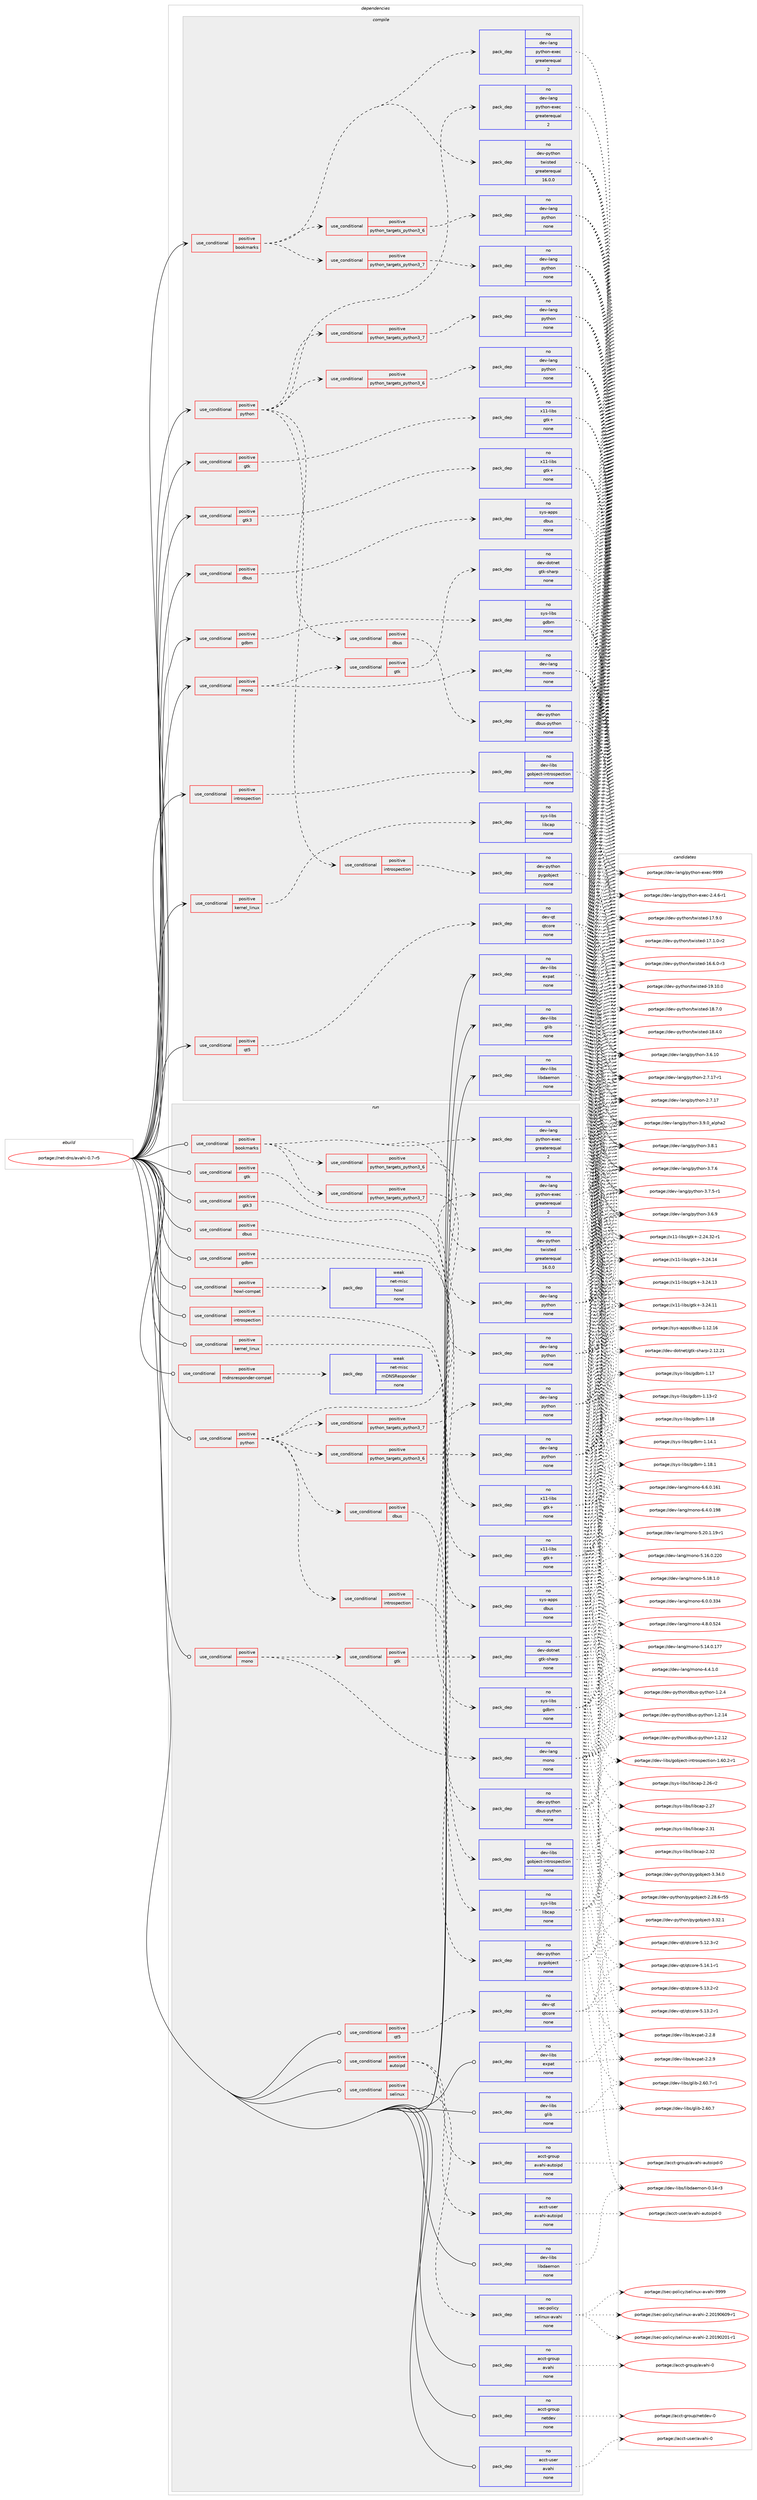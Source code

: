 digraph prolog {

# *************
# Graph options
# *************

newrank=true;
concentrate=true;
compound=true;
graph [rankdir=LR,fontname=Helvetica,fontsize=10,ranksep=1.5];#, ranksep=2.5, nodesep=0.2];
edge  [arrowhead=vee];
node  [fontname=Helvetica,fontsize=10];

# **********
# The ebuild
# **********

subgraph cluster_leftcol {
color=gray;
rank=same;
label=<<i>ebuild</i>>;
id [label="portage://net-dns/avahi-0.7-r5", color=red, width=4, href="../net-dns/avahi-0.7-r5.svg"];
}

# ****************
# The dependencies
# ****************

subgraph cluster_midcol {
color=gray;
label=<<i>dependencies</i>>;
subgraph cluster_compile {
fillcolor="#eeeeee";
style=filled;
label=<<i>compile</i>>;
subgraph cond23768 {
dependency103734 [label=<<TABLE BORDER="0" CELLBORDER="1" CELLSPACING="0" CELLPADDING="4"><TR><TD ROWSPAN="3" CELLPADDING="10">use_conditional</TD></TR><TR><TD>positive</TD></TR><TR><TD>bookmarks</TD></TR></TABLE>>, shape=none, color=red];
subgraph cond23769 {
dependency103735 [label=<<TABLE BORDER="0" CELLBORDER="1" CELLSPACING="0" CELLPADDING="4"><TR><TD ROWSPAN="3" CELLPADDING="10">use_conditional</TD></TR><TR><TD>positive</TD></TR><TR><TD>python_targets_python3_6</TD></TR></TABLE>>, shape=none, color=red];
subgraph pack78039 {
dependency103736 [label=<<TABLE BORDER="0" CELLBORDER="1" CELLSPACING="0" CELLPADDING="4" WIDTH="220"><TR><TD ROWSPAN="6" CELLPADDING="30">pack_dep</TD></TR><TR><TD WIDTH="110">no</TD></TR><TR><TD>dev-lang</TD></TR><TR><TD>python</TD></TR><TR><TD>none</TD></TR><TR><TD></TD></TR></TABLE>>, shape=none, color=blue];
}
dependency103735:e -> dependency103736:w [weight=20,style="dashed",arrowhead="vee"];
}
dependency103734:e -> dependency103735:w [weight=20,style="dashed",arrowhead="vee"];
subgraph cond23770 {
dependency103737 [label=<<TABLE BORDER="0" CELLBORDER="1" CELLSPACING="0" CELLPADDING="4"><TR><TD ROWSPAN="3" CELLPADDING="10">use_conditional</TD></TR><TR><TD>positive</TD></TR><TR><TD>python_targets_python3_7</TD></TR></TABLE>>, shape=none, color=red];
subgraph pack78040 {
dependency103738 [label=<<TABLE BORDER="0" CELLBORDER="1" CELLSPACING="0" CELLPADDING="4" WIDTH="220"><TR><TD ROWSPAN="6" CELLPADDING="30">pack_dep</TD></TR><TR><TD WIDTH="110">no</TD></TR><TR><TD>dev-lang</TD></TR><TR><TD>python</TD></TR><TR><TD>none</TD></TR><TR><TD></TD></TR></TABLE>>, shape=none, color=blue];
}
dependency103737:e -> dependency103738:w [weight=20,style="dashed",arrowhead="vee"];
}
dependency103734:e -> dependency103737:w [weight=20,style="dashed",arrowhead="vee"];
subgraph pack78041 {
dependency103739 [label=<<TABLE BORDER="0" CELLBORDER="1" CELLSPACING="0" CELLPADDING="4" WIDTH="220"><TR><TD ROWSPAN="6" CELLPADDING="30">pack_dep</TD></TR><TR><TD WIDTH="110">no</TD></TR><TR><TD>dev-lang</TD></TR><TR><TD>python-exec</TD></TR><TR><TD>greaterequal</TD></TR><TR><TD>2</TD></TR></TABLE>>, shape=none, color=blue];
}
dependency103734:e -> dependency103739:w [weight=20,style="dashed",arrowhead="vee"];
subgraph pack78042 {
dependency103740 [label=<<TABLE BORDER="0" CELLBORDER="1" CELLSPACING="0" CELLPADDING="4" WIDTH="220"><TR><TD ROWSPAN="6" CELLPADDING="30">pack_dep</TD></TR><TR><TD WIDTH="110">no</TD></TR><TR><TD>dev-python</TD></TR><TR><TD>twisted</TD></TR><TR><TD>greaterequal</TD></TR><TR><TD>16.0.0</TD></TR></TABLE>>, shape=none, color=blue];
}
dependency103734:e -> dependency103740:w [weight=20,style="dashed",arrowhead="vee"];
}
id:e -> dependency103734:w [weight=20,style="solid",arrowhead="vee"];
subgraph cond23771 {
dependency103741 [label=<<TABLE BORDER="0" CELLBORDER="1" CELLSPACING="0" CELLPADDING="4"><TR><TD ROWSPAN="3" CELLPADDING="10">use_conditional</TD></TR><TR><TD>positive</TD></TR><TR><TD>dbus</TD></TR></TABLE>>, shape=none, color=red];
subgraph pack78043 {
dependency103742 [label=<<TABLE BORDER="0" CELLBORDER="1" CELLSPACING="0" CELLPADDING="4" WIDTH="220"><TR><TD ROWSPAN="6" CELLPADDING="30">pack_dep</TD></TR><TR><TD WIDTH="110">no</TD></TR><TR><TD>sys-apps</TD></TR><TR><TD>dbus</TD></TR><TR><TD>none</TD></TR><TR><TD></TD></TR></TABLE>>, shape=none, color=blue];
}
dependency103741:e -> dependency103742:w [weight=20,style="dashed",arrowhead="vee"];
}
id:e -> dependency103741:w [weight=20,style="solid",arrowhead="vee"];
subgraph cond23772 {
dependency103743 [label=<<TABLE BORDER="0" CELLBORDER="1" CELLSPACING="0" CELLPADDING="4"><TR><TD ROWSPAN="3" CELLPADDING="10">use_conditional</TD></TR><TR><TD>positive</TD></TR><TR><TD>gdbm</TD></TR></TABLE>>, shape=none, color=red];
subgraph pack78044 {
dependency103744 [label=<<TABLE BORDER="0" CELLBORDER="1" CELLSPACING="0" CELLPADDING="4" WIDTH="220"><TR><TD ROWSPAN="6" CELLPADDING="30">pack_dep</TD></TR><TR><TD WIDTH="110">no</TD></TR><TR><TD>sys-libs</TD></TR><TR><TD>gdbm</TD></TR><TR><TD>none</TD></TR><TR><TD></TD></TR></TABLE>>, shape=none, color=blue];
}
dependency103743:e -> dependency103744:w [weight=20,style="dashed",arrowhead="vee"];
}
id:e -> dependency103743:w [weight=20,style="solid",arrowhead="vee"];
subgraph cond23773 {
dependency103745 [label=<<TABLE BORDER="0" CELLBORDER="1" CELLSPACING="0" CELLPADDING="4"><TR><TD ROWSPAN="3" CELLPADDING="10">use_conditional</TD></TR><TR><TD>positive</TD></TR><TR><TD>gtk</TD></TR></TABLE>>, shape=none, color=red];
subgraph pack78045 {
dependency103746 [label=<<TABLE BORDER="0" CELLBORDER="1" CELLSPACING="0" CELLPADDING="4" WIDTH="220"><TR><TD ROWSPAN="6" CELLPADDING="30">pack_dep</TD></TR><TR><TD WIDTH="110">no</TD></TR><TR><TD>x11-libs</TD></TR><TR><TD>gtk+</TD></TR><TR><TD>none</TD></TR><TR><TD></TD></TR></TABLE>>, shape=none, color=blue];
}
dependency103745:e -> dependency103746:w [weight=20,style="dashed",arrowhead="vee"];
}
id:e -> dependency103745:w [weight=20,style="solid",arrowhead="vee"];
subgraph cond23774 {
dependency103747 [label=<<TABLE BORDER="0" CELLBORDER="1" CELLSPACING="0" CELLPADDING="4"><TR><TD ROWSPAN="3" CELLPADDING="10">use_conditional</TD></TR><TR><TD>positive</TD></TR><TR><TD>gtk3</TD></TR></TABLE>>, shape=none, color=red];
subgraph pack78046 {
dependency103748 [label=<<TABLE BORDER="0" CELLBORDER="1" CELLSPACING="0" CELLPADDING="4" WIDTH="220"><TR><TD ROWSPAN="6" CELLPADDING="30">pack_dep</TD></TR><TR><TD WIDTH="110">no</TD></TR><TR><TD>x11-libs</TD></TR><TR><TD>gtk+</TD></TR><TR><TD>none</TD></TR><TR><TD></TD></TR></TABLE>>, shape=none, color=blue];
}
dependency103747:e -> dependency103748:w [weight=20,style="dashed",arrowhead="vee"];
}
id:e -> dependency103747:w [weight=20,style="solid",arrowhead="vee"];
subgraph cond23775 {
dependency103749 [label=<<TABLE BORDER="0" CELLBORDER="1" CELLSPACING="0" CELLPADDING="4"><TR><TD ROWSPAN="3" CELLPADDING="10">use_conditional</TD></TR><TR><TD>positive</TD></TR><TR><TD>introspection</TD></TR></TABLE>>, shape=none, color=red];
subgraph pack78047 {
dependency103750 [label=<<TABLE BORDER="0" CELLBORDER="1" CELLSPACING="0" CELLPADDING="4" WIDTH="220"><TR><TD ROWSPAN="6" CELLPADDING="30">pack_dep</TD></TR><TR><TD WIDTH="110">no</TD></TR><TR><TD>dev-libs</TD></TR><TR><TD>gobject-introspection</TD></TR><TR><TD>none</TD></TR><TR><TD></TD></TR></TABLE>>, shape=none, color=blue];
}
dependency103749:e -> dependency103750:w [weight=20,style="dashed",arrowhead="vee"];
}
id:e -> dependency103749:w [weight=20,style="solid",arrowhead="vee"];
subgraph cond23776 {
dependency103751 [label=<<TABLE BORDER="0" CELLBORDER="1" CELLSPACING="0" CELLPADDING="4"><TR><TD ROWSPAN="3" CELLPADDING="10">use_conditional</TD></TR><TR><TD>positive</TD></TR><TR><TD>kernel_linux</TD></TR></TABLE>>, shape=none, color=red];
subgraph pack78048 {
dependency103752 [label=<<TABLE BORDER="0" CELLBORDER="1" CELLSPACING="0" CELLPADDING="4" WIDTH="220"><TR><TD ROWSPAN="6" CELLPADDING="30">pack_dep</TD></TR><TR><TD WIDTH="110">no</TD></TR><TR><TD>sys-libs</TD></TR><TR><TD>libcap</TD></TR><TR><TD>none</TD></TR><TR><TD></TD></TR></TABLE>>, shape=none, color=blue];
}
dependency103751:e -> dependency103752:w [weight=20,style="dashed",arrowhead="vee"];
}
id:e -> dependency103751:w [weight=20,style="solid",arrowhead="vee"];
subgraph cond23777 {
dependency103753 [label=<<TABLE BORDER="0" CELLBORDER="1" CELLSPACING="0" CELLPADDING="4"><TR><TD ROWSPAN="3" CELLPADDING="10">use_conditional</TD></TR><TR><TD>positive</TD></TR><TR><TD>mono</TD></TR></TABLE>>, shape=none, color=red];
subgraph pack78049 {
dependency103754 [label=<<TABLE BORDER="0" CELLBORDER="1" CELLSPACING="0" CELLPADDING="4" WIDTH="220"><TR><TD ROWSPAN="6" CELLPADDING="30">pack_dep</TD></TR><TR><TD WIDTH="110">no</TD></TR><TR><TD>dev-lang</TD></TR><TR><TD>mono</TD></TR><TR><TD>none</TD></TR><TR><TD></TD></TR></TABLE>>, shape=none, color=blue];
}
dependency103753:e -> dependency103754:w [weight=20,style="dashed",arrowhead="vee"];
subgraph cond23778 {
dependency103755 [label=<<TABLE BORDER="0" CELLBORDER="1" CELLSPACING="0" CELLPADDING="4"><TR><TD ROWSPAN="3" CELLPADDING="10">use_conditional</TD></TR><TR><TD>positive</TD></TR><TR><TD>gtk</TD></TR></TABLE>>, shape=none, color=red];
subgraph pack78050 {
dependency103756 [label=<<TABLE BORDER="0" CELLBORDER="1" CELLSPACING="0" CELLPADDING="4" WIDTH="220"><TR><TD ROWSPAN="6" CELLPADDING="30">pack_dep</TD></TR><TR><TD WIDTH="110">no</TD></TR><TR><TD>dev-dotnet</TD></TR><TR><TD>gtk-sharp</TD></TR><TR><TD>none</TD></TR><TR><TD></TD></TR></TABLE>>, shape=none, color=blue];
}
dependency103755:e -> dependency103756:w [weight=20,style="dashed",arrowhead="vee"];
}
dependency103753:e -> dependency103755:w [weight=20,style="dashed",arrowhead="vee"];
}
id:e -> dependency103753:w [weight=20,style="solid",arrowhead="vee"];
subgraph cond23779 {
dependency103757 [label=<<TABLE BORDER="0" CELLBORDER="1" CELLSPACING="0" CELLPADDING="4"><TR><TD ROWSPAN="3" CELLPADDING="10">use_conditional</TD></TR><TR><TD>positive</TD></TR><TR><TD>python</TD></TR></TABLE>>, shape=none, color=red];
subgraph cond23780 {
dependency103758 [label=<<TABLE BORDER="0" CELLBORDER="1" CELLSPACING="0" CELLPADDING="4"><TR><TD ROWSPAN="3" CELLPADDING="10">use_conditional</TD></TR><TR><TD>positive</TD></TR><TR><TD>python_targets_python3_6</TD></TR></TABLE>>, shape=none, color=red];
subgraph pack78051 {
dependency103759 [label=<<TABLE BORDER="0" CELLBORDER="1" CELLSPACING="0" CELLPADDING="4" WIDTH="220"><TR><TD ROWSPAN="6" CELLPADDING="30">pack_dep</TD></TR><TR><TD WIDTH="110">no</TD></TR><TR><TD>dev-lang</TD></TR><TR><TD>python</TD></TR><TR><TD>none</TD></TR><TR><TD></TD></TR></TABLE>>, shape=none, color=blue];
}
dependency103758:e -> dependency103759:w [weight=20,style="dashed",arrowhead="vee"];
}
dependency103757:e -> dependency103758:w [weight=20,style="dashed",arrowhead="vee"];
subgraph cond23781 {
dependency103760 [label=<<TABLE BORDER="0" CELLBORDER="1" CELLSPACING="0" CELLPADDING="4"><TR><TD ROWSPAN="3" CELLPADDING="10">use_conditional</TD></TR><TR><TD>positive</TD></TR><TR><TD>python_targets_python3_7</TD></TR></TABLE>>, shape=none, color=red];
subgraph pack78052 {
dependency103761 [label=<<TABLE BORDER="0" CELLBORDER="1" CELLSPACING="0" CELLPADDING="4" WIDTH="220"><TR><TD ROWSPAN="6" CELLPADDING="30">pack_dep</TD></TR><TR><TD WIDTH="110">no</TD></TR><TR><TD>dev-lang</TD></TR><TR><TD>python</TD></TR><TR><TD>none</TD></TR><TR><TD></TD></TR></TABLE>>, shape=none, color=blue];
}
dependency103760:e -> dependency103761:w [weight=20,style="dashed",arrowhead="vee"];
}
dependency103757:e -> dependency103760:w [weight=20,style="dashed",arrowhead="vee"];
subgraph pack78053 {
dependency103762 [label=<<TABLE BORDER="0" CELLBORDER="1" CELLSPACING="0" CELLPADDING="4" WIDTH="220"><TR><TD ROWSPAN="6" CELLPADDING="30">pack_dep</TD></TR><TR><TD WIDTH="110">no</TD></TR><TR><TD>dev-lang</TD></TR><TR><TD>python-exec</TD></TR><TR><TD>greaterequal</TD></TR><TR><TD>2</TD></TR></TABLE>>, shape=none, color=blue];
}
dependency103757:e -> dependency103762:w [weight=20,style="dashed",arrowhead="vee"];
subgraph cond23782 {
dependency103763 [label=<<TABLE BORDER="0" CELLBORDER="1" CELLSPACING="0" CELLPADDING="4"><TR><TD ROWSPAN="3" CELLPADDING="10">use_conditional</TD></TR><TR><TD>positive</TD></TR><TR><TD>dbus</TD></TR></TABLE>>, shape=none, color=red];
subgraph pack78054 {
dependency103764 [label=<<TABLE BORDER="0" CELLBORDER="1" CELLSPACING="0" CELLPADDING="4" WIDTH="220"><TR><TD ROWSPAN="6" CELLPADDING="30">pack_dep</TD></TR><TR><TD WIDTH="110">no</TD></TR><TR><TD>dev-python</TD></TR><TR><TD>dbus-python</TD></TR><TR><TD>none</TD></TR><TR><TD></TD></TR></TABLE>>, shape=none, color=blue];
}
dependency103763:e -> dependency103764:w [weight=20,style="dashed",arrowhead="vee"];
}
dependency103757:e -> dependency103763:w [weight=20,style="dashed",arrowhead="vee"];
subgraph cond23783 {
dependency103765 [label=<<TABLE BORDER="0" CELLBORDER="1" CELLSPACING="0" CELLPADDING="4"><TR><TD ROWSPAN="3" CELLPADDING="10">use_conditional</TD></TR><TR><TD>positive</TD></TR><TR><TD>introspection</TD></TR></TABLE>>, shape=none, color=red];
subgraph pack78055 {
dependency103766 [label=<<TABLE BORDER="0" CELLBORDER="1" CELLSPACING="0" CELLPADDING="4" WIDTH="220"><TR><TD ROWSPAN="6" CELLPADDING="30">pack_dep</TD></TR><TR><TD WIDTH="110">no</TD></TR><TR><TD>dev-python</TD></TR><TR><TD>pygobject</TD></TR><TR><TD>none</TD></TR><TR><TD></TD></TR></TABLE>>, shape=none, color=blue];
}
dependency103765:e -> dependency103766:w [weight=20,style="dashed",arrowhead="vee"];
}
dependency103757:e -> dependency103765:w [weight=20,style="dashed",arrowhead="vee"];
}
id:e -> dependency103757:w [weight=20,style="solid",arrowhead="vee"];
subgraph cond23784 {
dependency103767 [label=<<TABLE BORDER="0" CELLBORDER="1" CELLSPACING="0" CELLPADDING="4"><TR><TD ROWSPAN="3" CELLPADDING="10">use_conditional</TD></TR><TR><TD>positive</TD></TR><TR><TD>qt5</TD></TR></TABLE>>, shape=none, color=red];
subgraph pack78056 {
dependency103768 [label=<<TABLE BORDER="0" CELLBORDER="1" CELLSPACING="0" CELLPADDING="4" WIDTH="220"><TR><TD ROWSPAN="6" CELLPADDING="30">pack_dep</TD></TR><TR><TD WIDTH="110">no</TD></TR><TR><TD>dev-qt</TD></TR><TR><TD>qtcore</TD></TR><TR><TD>none</TD></TR><TR><TD></TD></TR></TABLE>>, shape=none, color=blue];
}
dependency103767:e -> dependency103768:w [weight=20,style="dashed",arrowhead="vee"];
}
id:e -> dependency103767:w [weight=20,style="solid",arrowhead="vee"];
subgraph pack78057 {
dependency103769 [label=<<TABLE BORDER="0" CELLBORDER="1" CELLSPACING="0" CELLPADDING="4" WIDTH="220"><TR><TD ROWSPAN="6" CELLPADDING="30">pack_dep</TD></TR><TR><TD WIDTH="110">no</TD></TR><TR><TD>dev-libs</TD></TR><TR><TD>expat</TD></TR><TR><TD>none</TD></TR><TR><TD></TD></TR></TABLE>>, shape=none, color=blue];
}
id:e -> dependency103769:w [weight=20,style="solid",arrowhead="vee"];
subgraph pack78058 {
dependency103770 [label=<<TABLE BORDER="0" CELLBORDER="1" CELLSPACING="0" CELLPADDING="4" WIDTH="220"><TR><TD ROWSPAN="6" CELLPADDING="30">pack_dep</TD></TR><TR><TD WIDTH="110">no</TD></TR><TR><TD>dev-libs</TD></TR><TR><TD>glib</TD></TR><TR><TD>none</TD></TR><TR><TD></TD></TR></TABLE>>, shape=none, color=blue];
}
id:e -> dependency103770:w [weight=20,style="solid",arrowhead="vee"];
subgraph pack78059 {
dependency103771 [label=<<TABLE BORDER="0" CELLBORDER="1" CELLSPACING="0" CELLPADDING="4" WIDTH="220"><TR><TD ROWSPAN="6" CELLPADDING="30">pack_dep</TD></TR><TR><TD WIDTH="110">no</TD></TR><TR><TD>dev-libs</TD></TR><TR><TD>libdaemon</TD></TR><TR><TD>none</TD></TR><TR><TD></TD></TR></TABLE>>, shape=none, color=blue];
}
id:e -> dependency103771:w [weight=20,style="solid",arrowhead="vee"];
}
subgraph cluster_compileandrun {
fillcolor="#eeeeee";
style=filled;
label=<<i>compile and run</i>>;
}
subgraph cluster_run {
fillcolor="#eeeeee";
style=filled;
label=<<i>run</i>>;
subgraph cond23785 {
dependency103772 [label=<<TABLE BORDER="0" CELLBORDER="1" CELLSPACING="0" CELLPADDING="4"><TR><TD ROWSPAN="3" CELLPADDING="10">use_conditional</TD></TR><TR><TD>positive</TD></TR><TR><TD>autoipd</TD></TR></TABLE>>, shape=none, color=red];
subgraph pack78060 {
dependency103773 [label=<<TABLE BORDER="0" CELLBORDER="1" CELLSPACING="0" CELLPADDING="4" WIDTH="220"><TR><TD ROWSPAN="6" CELLPADDING="30">pack_dep</TD></TR><TR><TD WIDTH="110">no</TD></TR><TR><TD>acct-user</TD></TR><TR><TD>avahi-autoipd</TD></TR><TR><TD>none</TD></TR><TR><TD></TD></TR></TABLE>>, shape=none, color=blue];
}
dependency103772:e -> dependency103773:w [weight=20,style="dashed",arrowhead="vee"];
subgraph pack78061 {
dependency103774 [label=<<TABLE BORDER="0" CELLBORDER="1" CELLSPACING="0" CELLPADDING="4" WIDTH="220"><TR><TD ROWSPAN="6" CELLPADDING="30">pack_dep</TD></TR><TR><TD WIDTH="110">no</TD></TR><TR><TD>acct-group</TD></TR><TR><TD>avahi-autoipd</TD></TR><TR><TD>none</TD></TR><TR><TD></TD></TR></TABLE>>, shape=none, color=blue];
}
dependency103772:e -> dependency103774:w [weight=20,style="dashed",arrowhead="vee"];
}
id:e -> dependency103772:w [weight=20,style="solid",arrowhead="odot"];
subgraph cond23786 {
dependency103775 [label=<<TABLE BORDER="0" CELLBORDER="1" CELLSPACING="0" CELLPADDING="4"><TR><TD ROWSPAN="3" CELLPADDING="10">use_conditional</TD></TR><TR><TD>positive</TD></TR><TR><TD>bookmarks</TD></TR></TABLE>>, shape=none, color=red];
subgraph cond23787 {
dependency103776 [label=<<TABLE BORDER="0" CELLBORDER="1" CELLSPACING="0" CELLPADDING="4"><TR><TD ROWSPAN="3" CELLPADDING="10">use_conditional</TD></TR><TR><TD>positive</TD></TR><TR><TD>python_targets_python3_6</TD></TR></TABLE>>, shape=none, color=red];
subgraph pack78062 {
dependency103777 [label=<<TABLE BORDER="0" CELLBORDER="1" CELLSPACING="0" CELLPADDING="4" WIDTH="220"><TR><TD ROWSPAN="6" CELLPADDING="30">pack_dep</TD></TR><TR><TD WIDTH="110">no</TD></TR><TR><TD>dev-lang</TD></TR><TR><TD>python</TD></TR><TR><TD>none</TD></TR><TR><TD></TD></TR></TABLE>>, shape=none, color=blue];
}
dependency103776:e -> dependency103777:w [weight=20,style="dashed",arrowhead="vee"];
}
dependency103775:e -> dependency103776:w [weight=20,style="dashed",arrowhead="vee"];
subgraph cond23788 {
dependency103778 [label=<<TABLE BORDER="0" CELLBORDER="1" CELLSPACING="0" CELLPADDING="4"><TR><TD ROWSPAN="3" CELLPADDING="10">use_conditional</TD></TR><TR><TD>positive</TD></TR><TR><TD>python_targets_python3_7</TD></TR></TABLE>>, shape=none, color=red];
subgraph pack78063 {
dependency103779 [label=<<TABLE BORDER="0" CELLBORDER="1" CELLSPACING="0" CELLPADDING="4" WIDTH="220"><TR><TD ROWSPAN="6" CELLPADDING="30">pack_dep</TD></TR><TR><TD WIDTH="110">no</TD></TR><TR><TD>dev-lang</TD></TR><TR><TD>python</TD></TR><TR><TD>none</TD></TR><TR><TD></TD></TR></TABLE>>, shape=none, color=blue];
}
dependency103778:e -> dependency103779:w [weight=20,style="dashed",arrowhead="vee"];
}
dependency103775:e -> dependency103778:w [weight=20,style="dashed",arrowhead="vee"];
subgraph pack78064 {
dependency103780 [label=<<TABLE BORDER="0" CELLBORDER="1" CELLSPACING="0" CELLPADDING="4" WIDTH="220"><TR><TD ROWSPAN="6" CELLPADDING="30">pack_dep</TD></TR><TR><TD WIDTH="110">no</TD></TR><TR><TD>dev-lang</TD></TR><TR><TD>python-exec</TD></TR><TR><TD>greaterequal</TD></TR><TR><TD>2</TD></TR></TABLE>>, shape=none, color=blue];
}
dependency103775:e -> dependency103780:w [weight=20,style="dashed",arrowhead="vee"];
subgraph pack78065 {
dependency103781 [label=<<TABLE BORDER="0" CELLBORDER="1" CELLSPACING="0" CELLPADDING="4" WIDTH="220"><TR><TD ROWSPAN="6" CELLPADDING="30">pack_dep</TD></TR><TR><TD WIDTH="110">no</TD></TR><TR><TD>dev-python</TD></TR><TR><TD>twisted</TD></TR><TR><TD>greaterequal</TD></TR><TR><TD>16.0.0</TD></TR></TABLE>>, shape=none, color=blue];
}
dependency103775:e -> dependency103781:w [weight=20,style="dashed",arrowhead="vee"];
}
id:e -> dependency103775:w [weight=20,style="solid",arrowhead="odot"];
subgraph cond23789 {
dependency103782 [label=<<TABLE BORDER="0" CELLBORDER="1" CELLSPACING="0" CELLPADDING="4"><TR><TD ROWSPAN="3" CELLPADDING="10">use_conditional</TD></TR><TR><TD>positive</TD></TR><TR><TD>dbus</TD></TR></TABLE>>, shape=none, color=red];
subgraph pack78066 {
dependency103783 [label=<<TABLE BORDER="0" CELLBORDER="1" CELLSPACING="0" CELLPADDING="4" WIDTH="220"><TR><TD ROWSPAN="6" CELLPADDING="30">pack_dep</TD></TR><TR><TD WIDTH="110">no</TD></TR><TR><TD>sys-apps</TD></TR><TR><TD>dbus</TD></TR><TR><TD>none</TD></TR><TR><TD></TD></TR></TABLE>>, shape=none, color=blue];
}
dependency103782:e -> dependency103783:w [weight=20,style="dashed",arrowhead="vee"];
}
id:e -> dependency103782:w [weight=20,style="solid",arrowhead="odot"];
subgraph cond23790 {
dependency103784 [label=<<TABLE BORDER="0" CELLBORDER="1" CELLSPACING="0" CELLPADDING="4"><TR><TD ROWSPAN="3" CELLPADDING="10">use_conditional</TD></TR><TR><TD>positive</TD></TR><TR><TD>gdbm</TD></TR></TABLE>>, shape=none, color=red];
subgraph pack78067 {
dependency103785 [label=<<TABLE BORDER="0" CELLBORDER="1" CELLSPACING="0" CELLPADDING="4" WIDTH="220"><TR><TD ROWSPAN="6" CELLPADDING="30">pack_dep</TD></TR><TR><TD WIDTH="110">no</TD></TR><TR><TD>sys-libs</TD></TR><TR><TD>gdbm</TD></TR><TR><TD>none</TD></TR><TR><TD></TD></TR></TABLE>>, shape=none, color=blue];
}
dependency103784:e -> dependency103785:w [weight=20,style="dashed",arrowhead="vee"];
}
id:e -> dependency103784:w [weight=20,style="solid",arrowhead="odot"];
subgraph cond23791 {
dependency103786 [label=<<TABLE BORDER="0" CELLBORDER="1" CELLSPACING="0" CELLPADDING="4"><TR><TD ROWSPAN="3" CELLPADDING="10">use_conditional</TD></TR><TR><TD>positive</TD></TR><TR><TD>gtk</TD></TR></TABLE>>, shape=none, color=red];
subgraph pack78068 {
dependency103787 [label=<<TABLE BORDER="0" CELLBORDER="1" CELLSPACING="0" CELLPADDING="4" WIDTH="220"><TR><TD ROWSPAN="6" CELLPADDING="30">pack_dep</TD></TR><TR><TD WIDTH="110">no</TD></TR><TR><TD>x11-libs</TD></TR><TR><TD>gtk+</TD></TR><TR><TD>none</TD></TR><TR><TD></TD></TR></TABLE>>, shape=none, color=blue];
}
dependency103786:e -> dependency103787:w [weight=20,style="dashed",arrowhead="vee"];
}
id:e -> dependency103786:w [weight=20,style="solid",arrowhead="odot"];
subgraph cond23792 {
dependency103788 [label=<<TABLE BORDER="0" CELLBORDER="1" CELLSPACING="0" CELLPADDING="4"><TR><TD ROWSPAN="3" CELLPADDING="10">use_conditional</TD></TR><TR><TD>positive</TD></TR><TR><TD>gtk3</TD></TR></TABLE>>, shape=none, color=red];
subgraph pack78069 {
dependency103789 [label=<<TABLE BORDER="0" CELLBORDER="1" CELLSPACING="0" CELLPADDING="4" WIDTH="220"><TR><TD ROWSPAN="6" CELLPADDING="30">pack_dep</TD></TR><TR><TD WIDTH="110">no</TD></TR><TR><TD>x11-libs</TD></TR><TR><TD>gtk+</TD></TR><TR><TD>none</TD></TR><TR><TD></TD></TR></TABLE>>, shape=none, color=blue];
}
dependency103788:e -> dependency103789:w [weight=20,style="dashed",arrowhead="vee"];
}
id:e -> dependency103788:w [weight=20,style="solid",arrowhead="odot"];
subgraph cond23793 {
dependency103790 [label=<<TABLE BORDER="0" CELLBORDER="1" CELLSPACING="0" CELLPADDING="4"><TR><TD ROWSPAN="3" CELLPADDING="10">use_conditional</TD></TR><TR><TD>positive</TD></TR><TR><TD>howl-compat</TD></TR></TABLE>>, shape=none, color=red];
subgraph pack78070 {
dependency103791 [label=<<TABLE BORDER="0" CELLBORDER="1" CELLSPACING="0" CELLPADDING="4" WIDTH="220"><TR><TD ROWSPAN="6" CELLPADDING="30">pack_dep</TD></TR><TR><TD WIDTH="110">weak</TD></TR><TR><TD>net-misc</TD></TR><TR><TD>howl</TD></TR><TR><TD>none</TD></TR><TR><TD></TD></TR></TABLE>>, shape=none, color=blue];
}
dependency103790:e -> dependency103791:w [weight=20,style="dashed",arrowhead="vee"];
}
id:e -> dependency103790:w [weight=20,style="solid",arrowhead="odot"];
subgraph cond23794 {
dependency103792 [label=<<TABLE BORDER="0" CELLBORDER="1" CELLSPACING="0" CELLPADDING="4"><TR><TD ROWSPAN="3" CELLPADDING="10">use_conditional</TD></TR><TR><TD>positive</TD></TR><TR><TD>introspection</TD></TR></TABLE>>, shape=none, color=red];
subgraph pack78071 {
dependency103793 [label=<<TABLE BORDER="0" CELLBORDER="1" CELLSPACING="0" CELLPADDING="4" WIDTH="220"><TR><TD ROWSPAN="6" CELLPADDING="30">pack_dep</TD></TR><TR><TD WIDTH="110">no</TD></TR><TR><TD>dev-libs</TD></TR><TR><TD>gobject-introspection</TD></TR><TR><TD>none</TD></TR><TR><TD></TD></TR></TABLE>>, shape=none, color=blue];
}
dependency103792:e -> dependency103793:w [weight=20,style="dashed",arrowhead="vee"];
}
id:e -> dependency103792:w [weight=20,style="solid",arrowhead="odot"];
subgraph cond23795 {
dependency103794 [label=<<TABLE BORDER="0" CELLBORDER="1" CELLSPACING="0" CELLPADDING="4"><TR><TD ROWSPAN="3" CELLPADDING="10">use_conditional</TD></TR><TR><TD>positive</TD></TR><TR><TD>kernel_linux</TD></TR></TABLE>>, shape=none, color=red];
subgraph pack78072 {
dependency103795 [label=<<TABLE BORDER="0" CELLBORDER="1" CELLSPACING="0" CELLPADDING="4" WIDTH="220"><TR><TD ROWSPAN="6" CELLPADDING="30">pack_dep</TD></TR><TR><TD WIDTH="110">no</TD></TR><TR><TD>sys-libs</TD></TR><TR><TD>libcap</TD></TR><TR><TD>none</TD></TR><TR><TD></TD></TR></TABLE>>, shape=none, color=blue];
}
dependency103794:e -> dependency103795:w [weight=20,style="dashed",arrowhead="vee"];
}
id:e -> dependency103794:w [weight=20,style="solid",arrowhead="odot"];
subgraph cond23796 {
dependency103796 [label=<<TABLE BORDER="0" CELLBORDER="1" CELLSPACING="0" CELLPADDING="4"><TR><TD ROWSPAN="3" CELLPADDING="10">use_conditional</TD></TR><TR><TD>positive</TD></TR><TR><TD>mdnsresponder-compat</TD></TR></TABLE>>, shape=none, color=red];
subgraph pack78073 {
dependency103797 [label=<<TABLE BORDER="0" CELLBORDER="1" CELLSPACING="0" CELLPADDING="4" WIDTH="220"><TR><TD ROWSPAN="6" CELLPADDING="30">pack_dep</TD></TR><TR><TD WIDTH="110">weak</TD></TR><TR><TD>net-misc</TD></TR><TR><TD>mDNSResponder</TD></TR><TR><TD>none</TD></TR><TR><TD></TD></TR></TABLE>>, shape=none, color=blue];
}
dependency103796:e -> dependency103797:w [weight=20,style="dashed",arrowhead="vee"];
}
id:e -> dependency103796:w [weight=20,style="solid",arrowhead="odot"];
subgraph cond23797 {
dependency103798 [label=<<TABLE BORDER="0" CELLBORDER="1" CELLSPACING="0" CELLPADDING="4"><TR><TD ROWSPAN="3" CELLPADDING="10">use_conditional</TD></TR><TR><TD>positive</TD></TR><TR><TD>mono</TD></TR></TABLE>>, shape=none, color=red];
subgraph pack78074 {
dependency103799 [label=<<TABLE BORDER="0" CELLBORDER="1" CELLSPACING="0" CELLPADDING="4" WIDTH="220"><TR><TD ROWSPAN="6" CELLPADDING="30">pack_dep</TD></TR><TR><TD WIDTH="110">no</TD></TR><TR><TD>dev-lang</TD></TR><TR><TD>mono</TD></TR><TR><TD>none</TD></TR><TR><TD></TD></TR></TABLE>>, shape=none, color=blue];
}
dependency103798:e -> dependency103799:w [weight=20,style="dashed",arrowhead="vee"];
subgraph cond23798 {
dependency103800 [label=<<TABLE BORDER="0" CELLBORDER="1" CELLSPACING="0" CELLPADDING="4"><TR><TD ROWSPAN="3" CELLPADDING="10">use_conditional</TD></TR><TR><TD>positive</TD></TR><TR><TD>gtk</TD></TR></TABLE>>, shape=none, color=red];
subgraph pack78075 {
dependency103801 [label=<<TABLE BORDER="0" CELLBORDER="1" CELLSPACING="0" CELLPADDING="4" WIDTH="220"><TR><TD ROWSPAN="6" CELLPADDING="30">pack_dep</TD></TR><TR><TD WIDTH="110">no</TD></TR><TR><TD>dev-dotnet</TD></TR><TR><TD>gtk-sharp</TD></TR><TR><TD>none</TD></TR><TR><TD></TD></TR></TABLE>>, shape=none, color=blue];
}
dependency103800:e -> dependency103801:w [weight=20,style="dashed",arrowhead="vee"];
}
dependency103798:e -> dependency103800:w [weight=20,style="dashed",arrowhead="vee"];
}
id:e -> dependency103798:w [weight=20,style="solid",arrowhead="odot"];
subgraph cond23799 {
dependency103802 [label=<<TABLE BORDER="0" CELLBORDER="1" CELLSPACING="0" CELLPADDING="4"><TR><TD ROWSPAN="3" CELLPADDING="10">use_conditional</TD></TR><TR><TD>positive</TD></TR><TR><TD>python</TD></TR></TABLE>>, shape=none, color=red];
subgraph cond23800 {
dependency103803 [label=<<TABLE BORDER="0" CELLBORDER="1" CELLSPACING="0" CELLPADDING="4"><TR><TD ROWSPAN="3" CELLPADDING="10">use_conditional</TD></TR><TR><TD>positive</TD></TR><TR><TD>python_targets_python3_6</TD></TR></TABLE>>, shape=none, color=red];
subgraph pack78076 {
dependency103804 [label=<<TABLE BORDER="0" CELLBORDER="1" CELLSPACING="0" CELLPADDING="4" WIDTH="220"><TR><TD ROWSPAN="6" CELLPADDING="30">pack_dep</TD></TR><TR><TD WIDTH="110">no</TD></TR><TR><TD>dev-lang</TD></TR><TR><TD>python</TD></TR><TR><TD>none</TD></TR><TR><TD></TD></TR></TABLE>>, shape=none, color=blue];
}
dependency103803:e -> dependency103804:w [weight=20,style="dashed",arrowhead="vee"];
}
dependency103802:e -> dependency103803:w [weight=20,style="dashed",arrowhead="vee"];
subgraph cond23801 {
dependency103805 [label=<<TABLE BORDER="0" CELLBORDER="1" CELLSPACING="0" CELLPADDING="4"><TR><TD ROWSPAN="3" CELLPADDING="10">use_conditional</TD></TR><TR><TD>positive</TD></TR><TR><TD>python_targets_python3_7</TD></TR></TABLE>>, shape=none, color=red];
subgraph pack78077 {
dependency103806 [label=<<TABLE BORDER="0" CELLBORDER="1" CELLSPACING="0" CELLPADDING="4" WIDTH="220"><TR><TD ROWSPAN="6" CELLPADDING="30">pack_dep</TD></TR><TR><TD WIDTH="110">no</TD></TR><TR><TD>dev-lang</TD></TR><TR><TD>python</TD></TR><TR><TD>none</TD></TR><TR><TD></TD></TR></TABLE>>, shape=none, color=blue];
}
dependency103805:e -> dependency103806:w [weight=20,style="dashed",arrowhead="vee"];
}
dependency103802:e -> dependency103805:w [weight=20,style="dashed",arrowhead="vee"];
subgraph pack78078 {
dependency103807 [label=<<TABLE BORDER="0" CELLBORDER="1" CELLSPACING="0" CELLPADDING="4" WIDTH="220"><TR><TD ROWSPAN="6" CELLPADDING="30">pack_dep</TD></TR><TR><TD WIDTH="110">no</TD></TR><TR><TD>dev-lang</TD></TR><TR><TD>python-exec</TD></TR><TR><TD>greaterequal</TD></TR><TR><TD>2</TD></TR></TABLE>>, shape=none, color=blue];
}
dependency103802:e -> dependency103807:w [weight=20,style="dashed",arrowhead="vee"];
subgraph cond23802 {
dependency103808 [label=<<TABLE BORDER="0" CELLBORDER="1" CELLSPACING="0" CELLPADDING="4"><TR><TD ROWSPAN="3" CELLPADDING="10">use_conditional</TD></TR><TR><TD>positive</TD></TR><TR><TD>dbus</TD></TR></TABLE>>, shape=none, color=red];
subgraph pack78079 {
dependency103809 [label=<<TABLE BORDER="0" CELLBORDER="1" CELLSPACING="0" CELLPADDING="4" WIDTH="220"><TR><TD ROWSPAN="6" CELLPADDING="30">pack_dep</TD></TR><TR><TD WIDTH="110">no</TD></TR><TR><TD>dev-python</TD></TR><TR><TD>dbus-python</TD></TR><TR><TD>none</TD></TR><TR><TD></TD></TR></TABLE>>, shape=none, color=blue];
}
dependency103808:e -> dependency103809:w [weight=20,style="dashed",arrowhead="vee"];
}
dependency103802:e -> dependency103808:w [weight=20,style="dashed",arrowhead="vee"];
subgraph cond23803 {
dependency103810 [label=<<TABLE BORDER="0" CELLBORDER="1" CELLSPACING="0" CELLPADDING="4"><TR><TD ROWSPAN="3" CELLPADDING="10">use_conditional</TD></TR><TR><TD>positive</TD></TR><TR><TD>introspection</TD></TR></TABLE>>, shape=none, color=red];
subgraph pack78080 {
dependency103811 [label=<<TABLE BORDER="0" CELLBORDER="1" CELLSPACING="0" CELLPADDING="4" WIDTH="220"><TR><TD ROWSPAN="6" CELLPADDING="30">pack_dep</TD></TR><TR><TD WIDTH="110">no</TD></TR><TR><TD>dev-python</TD></TR><TR><TD>pygobject</TD></TR><TR><TD>none</TD></TR><TR><TD></TD></TR></TABLE>>, shape=none, color=blue];
}
dependency103810:e -> dependency103811:w [weight=20,style="dashed",arrowhead="vee"];
}
dependency103802:e -> dependency103810:w [weight=20,style="dashed",arrowhead="vee"];
}
id:e -> dependency103802:w [weight=20,style="solid",arrowhead="odot"];
subgraph cond23804 {
dependency103812 [label=<<TABLE BORDER="0" CELLBORDER="1" CELLSPACING="0" CELLPADDING="4"><TR><TD ROWSPAN="3" CELLPADDING="10">use_conditional</TD></TR><TR><TD>positive</TD></TR><TR><TD>qt5</TD></TR></TABLE>>, shape=none, color=red];
subgraph pack78081 {
dependency103813 [label=<<TABLE BORDER="0" CELLBORDER="1" CELLSPACING="0" CELLPADDING="4" WIDTH="220"><TR><TD ROWSPAN="6" CELLPADDING="30">pack_dep</TD></TR><TR><TD WIDTH="110">no</TD></TR><TR><TD>dev-qt</TD></TR><TR><TD>qtcore</TD></TR><TR><TD>none</TD></TR><TR><TD></TD></TR></TABLE>>, shape=none, color=blue];
}
dependency103812:e -> dependency103813:w [weight=20,style="dashed",arrowhead="vee"];
}
id:e -> dependency103812:w [weight=20,style="solid",arrowhead="odot"];
subgraph cond23805 {
dependency103814 [label=<<TABLE BORDER="0" CELLBORDER="1" CELLSPACING="0" CELLPADDING="4"><TR><TD ROWSPAN="3" CELLPADDING="10">use_conditional</TD></TR><TR><TD>positive</TD></TR><TR><TD>selinux</TD></TR></TABLE>>, shape=none, color=red];
subgraph pack78082 {
dependency103815 [label=<<TABLE BORDER="0" CELLBORDER="1" CELLSPACING="0" CELLPADDING="4" WIDTH="220"><TR><TD ROWSPAN="6" CELLPADDING="30">pack_dep</TD></TR><TR><TD WIDTH="110">no</TD></TR><TR><TD>sec-policy</TD></TR><TR><TD>selinux-avahi</TD></TR><TR><TD>none</TD></TR><TR><TD></TD></TR></TABLE>>, shape=none, color=blue];
}
dependency103814:e -> dependency103815:w [weight=20,style="dashed",arrowhead="vee"];
}
id:e -> dependency103814:w [weight=20,style="solid",arrowhead="odot"];
subgraph pack78083 {
dependency103816 [label=<<TABLE BORDER="0" CELLBORDER="1" CELLSPACING="0" CELLPADDING="4" WIDTH="220"><TR><TD ROWSPAN="6" CELLPADDING="30">pack_dep</TD></TR><TR><TD WIDTH="110">no</TD></TR><TR><TD>acct-group</TD></TR><TR><TD>avahi</TD></TR><TR><TD>none</TD></TR><TR><TD></TD></TR></TABLE>>, shape=none, color=blue];
}
id:e -> dependency103816:w [weight=20,style="solid",arrowhead="odot"];
subgraph pack78084 {
dependency103817 [label=<<TABLE BORDER="0" CELLBORDER="1" CELLSPACING="0" CELLPADDING="4" WIDTH="220"><TR><TD ROWSPAN="6" CELLPADDING="30">pack_dep</TD></TR><TR><TD WIDTH="110">no</TD></TR><TR><TD>acct-group</TD></TR><TR><TD>netdev</TD></TR><TR><TD>none</TD></TR><TR><TD></TD></TR></TABLE>>, shape=none, color=blue];
}
id:e -> dependency103817:w [weight=20,style="solid",arrowhead="odot"];
subgraph pack78085 {
dependency103818 [label=<<TABLE BORDER="0" CELLBORDER="1" CELLSPACING="0" CELLPADDING="4" WIDTH="220"><TR><TD ROWSPAN="6" CELLPADDING="30">pack_dep</TD></TR><TR><TD WIDTH="110">no</TD></TR><TR><TD>acct-user</TD></TR><TR><TD>avahi</TD></TR><TR><TD>none</TD></TR><TR><TD></TD></TR></TABLE>>, shape=none, color=blue];
}
id:e -> dependency103818:w [weight=20,style="solid",arrowhead="odot"];
subgraph pack78086 {
dependency103819 [label=<<TABLE BORDER="0" CELLBORDER="1" CELLSPACING="0" CELLPADDING="4" WIDTH="220"><TR><TD ROWSPAN="6" CELLPADDING="30">pack_dep</TD></TR><TR><TD WIDTH="110">no</TD></TR><TR><TD>dev-libs</TD></TR><TR><TD>expat</TD></TR><TR><TD>none</TD></TR><TR><TD></TD></TR></TABLE>>, shape=none, color=blue];
}
id:e -> dependency103819:w [weight=20,style="solid",arrowhead="odot"];
subgraph pack78087 {
dependency103820 [label=<<TABLE BORDER="0" CELLBORDER="1" CELLSPACING="0" CELLPADDING="4" WIDTH="220"><TR><TD ROWSPAN="6" CELLPADDING="30">pack_dep</TD></TR><TR><TD WIDTH="110">no</TD></TR><TR><TD>dev-libs</TD></TR><TR><TD>glib</TD></TR><TR><TD>none</TD></TR><TR><TD></TD></TR></TABLE>>, shape=none, color=blue];
}
id:e -> dependency103820:w [weight=20,style="solid",arrowhead="odot"];
subgraph pack78088 {
dependency103821 [label=<<TABLE BORDER="0" CELLBORDER="1" CELLSPACING="0" CELLPADDING="4" WIDTH="220"><TR><TD ROWSPAN="6" CELLPADDING="30">pack_dep</TD></TR><TR><TD WIDTH="110">no</TD></TR><TR><TD>dev-libs</TD></TR><TR><TD>libdaemon</TD></TR><TR><TD>none</TD></TR><TR><TD></TD></TR></TABLE>>, shape=none, color=blue];
}
id:e -> dependency103821:w [weight=20,style="solid",arrowhead="odot"];
}
}

# **************
# The candidates
# **************

subgraph cluster_choices {
rank=same;
color=gray;
label=<<i>candidates</i>>;

subgraph choice78039 {
color=black;
nodesep=1;
choice10010111845108971101034711212111610411111045514657464895971081121049750 [label="portage://dev-lang/python-3.9.0_alpha2", color=red, width=4,href="../dev-lang/python-3.9.0_alpha2.svg"];
choice100101118451089711010347112121116104111110455146564649 [label="portage://dev-lang/python-3.8.1", color=red, width=4,href="../dev-lang/python-3.8.1.svg"];
choice100101118451089711010347112121116104111110455146554654 [label="portage://dev-lang/python-3.7.6", color=red, width=4,href="../dev-lang/python-3.7.6.svg"];
choice1001011184510897110103471121211161041111104551465546534511449 [label="portage://dev-lang/python-3.7.5-r1", color=red, width=4,href="../dev-lang/python-3.7.5-r1.svg"];
choice100101118451089711010347112121116104111110455146544657 [label="portage://dev-lang/python-3.6.9", color=red, width=4,href="../dev-lang/python-3.6.9.svg"];
choice10010111845108971101034711212111610411111045514654464948 [label="portage://dev-lang/python-3.6.10", color=red, width=4,href="../dev-lang/python-3.6.10.svg"];
choice100101118451089711010347112121116104111110455046554649554511449 [label="portage://dev-lang/python-2.7.17-r1", color=red, width=4,href="../dev-lang/python-2.7.17-r1.svg"];
choice10010111845108971101034711212111610411111045504655464955 [label="portage://dev-lang/python-2.7.17", color=red, width=4,href="../dev-lang/python-2.7.17.svg"];
dependency103736:e -> choice10010111845108971101034711212111610411111045514657464895971081121049750:w [style=dotted,weight="100"];
dependency103736:e -> choice100101118451089711010347112121116104111110455146564649:w [style=dotted,weight="100"];
dependency103736:e -> choice100101118451089711010347112121116104111110455146554654:w [style=dotted,weight="100"];
dependency103736:e -> choice1001011184510897110103471121211161041111104551465546534511449:w [style=dotted,weight="100"];
dependency103736:e -> choice100101118451089711010347112121116104111110455146544657:w [style=dotted,weight="100"];
dependency103736:e -> choice10010111845108971101034711212111610411111045514654464948:w [style=dotted,weight="100"];
dependency103736:e -> choice100101118451089711010347112121116104111110455046554649554511449:w [style=dotted,weight="100"];
dependency103736:e -> choice10010111845108971101034711212111610411111045504655464955:w [style=dotted,weight="100"];
}
subgraph choice78040 {
color=black;
nodesep=1;
choice10010111845108971101034711212111610411111045514657464895971081121049750 [label="portage://dev-lang/python-3.9.0_alpha2", color=red, width=4,href="../dev-lang/python-3.9.0_alpha2.svg"];
choice100101118451089711010347112121116104111110455146564649 [label="portage://dev-lang/python-3.8.1", color=red, width=4,href="../dev-lang/python-3.8.1.svg"];
choice100101118451089711010347112121116104111110455146554654 [label="portage://dev-lang/python-3.7.6", color=red, width=4,href="../dev-lang/python-3.7.6.svg"];
choice1001011184510897110103471121211161041111104551465546534511449 [label="portage://dev-lang/python-3.7.5-r1", color=red, width=4,href="../dev-lang/python-3.7.5-r1.svg"];
choice100101118451089711010347112121116104111110455146544657 [label="portage://dev-lang/python-3.6.9", color=red, width=4,href="../dev-lang/python-3.6.9.svg"];
choice10010111845108971101034711212111610411111045514654464948 [label="portage://dev-lang/python-3.6.10", color=red, width=4,href="../dev-lang/python-3.6.10.svg"];
choice100101118451089711010347112121116104111110455046554649554511449 [label="portage://dev-lang/python-2.7.17-r1", color=red, width=4,href="../dev-lang/python-2.7.17-r1.svg"];
choice10010111845108971101034711212111610411111045504655464955 [label="portage://dev-lang/python-2.7.17", color=red, width=4,href="../dev-lang/python-2.7.17.svg"];
dependency103738:e -> choice10010111845108971101034711212111610411111045514657464895971081121049750:w [style=dotted,weight="100"];
dependency103738:e -> choice100101118451089711010347112121116104111110455146564649:w [style=dotted,weight="100"];
dependency103738:e -> choice100101118451089711010347112121116104111110455146554654:w [style=dotted,weight="100"];
dependency103738:e -> choice1001011184510897110103471121211161041111104551465546534511449:w [style=dotted,weight="100"];
dependency103738:e -> choice100101118451089711010347112121116104111110455146544657:w [style=dotted,weight="100"];
dependency103738:e -> choice10010111845108971101034711212111610411111045514654464948:w [style=dotted,weight="100"];
dependency103738:e -> choice100101118451089711010347112121116104111110455046554649554511449:w [style=dotted,weight="100"];
dependency103738:e -> choice10010111845108971101034711212111610411111045504655464955:w [style=dotted,weight="100"];
}
subgraph choice78041 {
color=black;
nodesep=1;
choice10010111845108971101034711212111610411111045101120101994557575757 [label="portage://dev-lang/python-exec-9999", color=red, width=4,href="../dev-lang/python-exec-9999.svg"];
choice10010111845108971101034711212111610411111045101120101994550465246544511449 [label="portage://dev-lang/python-exec-2.4.6-r1", color=red, width=4,href="../dev-lang/python-exec-2.4.6-r1.svg"];
dependency103739:e -> choice10010111845108971101034711212111610411111045101120101994557575757:w [style=dotted,weight="100"];
dependency103739:e -> choice10010111845108971101034711212111610411111045101120101994550465246544511449:w [style=dotted,weight="100"];
}
subgraph choice78042 {
color=black;
nodesep=1;
choice10010111845112121116104111110471161191051151161011004549574649484648 [label="portage://dev-python/twisted-19.10.0", color=red, width=4,href="../dev-python/twisted-19.10.0.svg"];
choice100101118451121211161041111104711611910511511610110045495646554648 [label="portage://dev-python/twisted-18.7.0", color=red, width=4,href="../dev-python/twisted-18.7.0.svg"];
choice100101118451121211161041111104711611910511511610110045495646524648 [label="portage://dev-python/twisted-18.4.0", color=red, width=4,href="../dev-python/twisted-18.4.0.svg"];
choice100101118451121211161041111104711611910511511610110045495546574648 [label="portage://dev-python/twisted-17.9.0", color=red, width=4,href="../dev-python/twisted-17.9.0.svg"];
choice1001011184511212111610411111047116119105115116101100454955464946484511450 [label="portage://dev-python/twisted-17.1.0-r2", color=red, width=4,href="../dev-python/twisted-17.1.0-r2.svg"];
choice1001011184511212111610411111047116119105115116101100454954465446484511451 [label="portage://dev-python/twisted-16.6.0-r3", color=red, width=4,href="../dev-python/twisted-16.6.0-r3.svg"];
dependency103740:e -> choice10010111845112121116104111110471161191051151161011004549574649484648:w [style=dotted,weight="100"];
dependency103740:e -> choice100101118451121211161041111104711611910511511610110045495646554648:w [style=dotted,weight="100"];
dependency103740:e -> choice100101118451121211161041111104711611910511511610110045495646524648:w [style=dotted,weight="100"];
dependency103740:e -> choice100101118451121211161041111104711611910511511610110045495546574648:w [style=dotted,weight="100"];
dependency103740:e -> choice1001011184511212111610411111047116119105115116101100454955464946484511450:w [style=dotted,weight="100"];
dependency103740:e -> choice1001011184511212111610411111047116119105115116101100454954465446484511451:w [style=dotted,weight="100"];
}
subgraph choice78043 {
color=black;
nodesep=1;
choice115121115459711211211547100981171154549464950464954 [label="portage://sys-apps/dbus-1.12.16", color=red, width=4,href="../sys-apps/dbus-1.12.16.svg"];
dependency103742:e -> choice115121115459711211211547100981171154549464950464954:w [style=dotted,weight="100"];
}
subgraph choice78044 {
color=black;
nodesep=1;
choice1151211154510810598115471031009810945494649564649 [label="portage://sys-libs/gdbm-1.18.1", color=red, width=4,href="../sys-libs/gdbm-1.18.1.svg"];
choice115121115451081059811547103100981094549464956 [label="portage://sys-libs/gdbm-1.18", color=red, width=4,href="../sys-libs/gdbm-1.18.svg"];
choice115121115451081059811547103100981094549464955 [label="portage://sys-libs/gdbm-1.17", color=red, width=4,href="../sys-libs/gdbm-1.17.svg"];
choice1151211154510810598115471031009810945494649524649 [label="portage://sys-libs/gdbm-1.14.1", color=red, width=4,href="../sys-libs/gdbm-1.14.1.svg"];
choice1151211154510810598115471031009810945494649514511450 [label="portage://sys-libs/gdbm-1.13-r2", color=red, width=4,href="../sys-libs/gdbm-1.13-r2.svg"];
dependency103744:e -> choice1151211154510810598115471031009810945494649564649:w [style=dotted,weight="100"];
dependency103744:e -> choice115121115451081059811547103100981094549464956:w [style=dotted,weight="100"];
dependency103744:e -> choice115121115451081059811547103100981094549464955:w [style=dotted,weight="100"];
dependency103744:e -> choice1151211154510810598115471031009810945494649524649:w [style=dotted,weight="100"];
dependency103744:e -> choice1151211154510810598115471031009810945494649514511450:w [style=dotted,weight="100"];
}
subgraph choice78045 {
color=black;
nodesep=1;
choice1204949451081059811547103116107434551465052464952 [label="portage://x11-libs/gtk+-3.24.14", color=red, width=4,href="../x11-libs/gtk+-3.24.14.svg"];
choice1204949451081059811547103116107434551465052464951 [label="portage://x11-libs/gtk+-3.24.13", color=red, width=4,href="../x11-libs/gtk+-3.24.13.svg"];
choice1204949451081059811547103116107434551465052464949 [label="portage://x11-libs/gtk+-3.24.11", color=red, width=4,href="../x11-libs/gtk+-3.24.11.svg"];
choice12049494510810598115471031161074345504650524651504511449 [label="portage://x11-libs/gtk+-2.24.32-r1", color=red, width=4,href="../x11-libs/gtk+-2.24.32-r1.svg"];
dependency103746:e -> choice1204949451081059811547103116107434551465052464952:w [style=dotted,weight="100"];
dependency103746:e -> choice1204949451081059811547103116107434551465052464951:w [style=dotted,weight="100"];
dependency103746:e -> choice1204949451081059811547103116107434551465052464949:w [style=dotted,weight="100"];
dependency103746:e -> choice12049494510810598115471031161074345504650524651504511449:w [style=dotted,weight="100"];
}
subgraph choice78046 {
color=black;
nodesep=1;
choice1204949451081059811547103116107434551465052464952 [label="portage://x11-libs/gtk+-3.24.14", color=red, width=4,href="../x11-libs/gtk+-3.24.14.svg"];
choice1204949451081059811547103116107434551465052464951 [label="portage://x11-libs/gtk+-3.24.13", color=red, width=4,href="../x11-libs/gtk+-3.24.13.svg"];
choice1204949451081059811547103116107434551465052464949 [label="portage://x11-libs/gtk+-3.24.11", color=red, width=4,href="../x11-libs/gtk+-3.24.11.svg"];
choice12049494510810598115471031161074345504650524651504511449 [label="portage://x11-libs/gtk+-2.24.32-r1", color=red, width=4,href="../x11-libs/gtk+-2.24.32-r1.svg"];
dependency103748:e -> choice1204949451081059811547103116107434551465052464952:w [style=dotted,weight="100"];
dependency103748:e -> choice1204949451081059811547103116107434551465052464951:w [style=dotted,weight="100"];
dependency103748:e -> choice1204949451081059811547103116107434551465052464949:w [style=dotted,weight="100"];
dependency103748:e -> choice12049494510810598115471031161074345504650524651504511449:w [style=dotted,weight="100"];
}
subgraph choice78047 {
color=black;
nodesep=1;
choice10010111845108105981154710311198106101991164510511011611411111511210199116105111110454946544846504511449 [label="portage://dev-libs/gobject-introspection-1.60.2-r1", color=red, width=4,href="../dev-libs/gobject-introspection-1.60.2-r1.svg"];
dependency103750:e -> choice10010111845108105981154710311198106101991164510511011611411111511210199116105111110454946544846504511449:w [style=dotted,weight="100"];
}
subgraph choice78048 {
color=black;
nodesep=1;
choice1151211154510810598115471081059899971124550465150 [label="portage://sys-libs/libcap-2.32", color=red, width=4,href="../sys-libs/libcap-2.32.svg"];
choice1151211154510810598115471081059899971124550465149 [label="portage://sys-libs/libcap-2.31", color=red, width=4,href="../sys-libs/libcap-2.31.svg"];
choice1151211154510810598115471081059899971124550465055 [label="portage://sys-libs/libcap-2.27", color=red, width=4,href="../sys-libs/libcap-2.27.svg"];
choice11512111545108105981154710810598999711245504650544511450 [label="portage://sys-libs/libcap-2.26-r2", color=red, width=4,href="../sys-libs/libcap-2.26-r2.svg"];
dependency103752:e -> choice1151211154510810598115471081059899971124550465150:w [style=dotted,weight="100"];
dependency103752:e -> choice1151211154510810598115471081059899971124550465149:w [style=dotted,weight="100"];
dependency103752:e -> choice1151211154510810598115471081059899971124550465055:w [style=dotted,weight="100"];
dependency103752:e -> choice11512111545108105981154710810598999711245504650544511450:w [style=dotted,weight="100"];
}
subgraph choice78049 {
color=black;
nodesep=1;
choice10010111845108971101034710911111011145544654464846495449 [label="portage://dev-lang/mono-6.6.0.161", color=red, width=4,href="../dev-lang/mono-6.6.0.161.svg"];
choice10010111845108971101034710911111011145544652464846495756 [label="portage://dev-lang/mono-6.4.0.198", color=red, width=4,href="../dev-lang/mono-6.4.0.198.svg"];
choice10010111845108971101034710911111011145544648464846515152 [label="portage://dev-lang/mono-6.0.0.334", color=red, width=4,href="../dev-lang/mono-6.0.0.334.svg"];
choice100101118451089711010347109111110111455346504846494649574511449 [label="portage://dev-lang/mono-5.20.1.19-r1", color=red, width=4,href="../dev-lang/mono-5.20.1.19-r1.svg"];
choice100101118451089711010347109111110111455346495646494648 [label="portage://dev-lang/mono-5.18.1.0", color=red, width=4,href="../dev-lang/mono-5.18.1.0.svg"];
choice1001011184510897110103471091111101114553464954464846505048 [label="portage://dev-lang/mono-5.16.0.220", color=red, width=4,href="../dev-lang/mono-5.16.0.220.svg"];
choice1001011184510897110103471091111101114553464952464846495555 [label="portage://dev-lang/mono-5.14.0.177", color=red, width=4,href="../dev-lang/mono-5.14.0.177.svg"];
choice10010111845108971101034710911111011145524656464846535052 [label="portage://dev-lang/mono-4.8.0.524", color=red, width=4,href="../dev-lang/mono-4.8.0.524.svg"];
choice1001011184510897110103471091111101114552465246494648 [label="portage://dev-lang/mono-4.4.1.0", color=red, width=4,href="../dev-lang/mono-4.4.1.0.svg"];
dependency103754:e -> choice10010111845108971101034710911111011145544654464846495449:w [style=dotted,weight="100"];
dependency103754:e -> choice10010111845108971101034710911111011145544652464846495756:w [style=dotted,weight="100"];
dependency103754:e -> choice10010111845108971101034710911111011145544648464846515152:w [style=dotted,weight="100"];
dependency103754:e -> choice100101118451089711010347109111110111455346504846494649574511449:w [style=dotted,weight="100"];
dependency103754:e -> choice100101118451089711010347109111110111455346495646494648:w [style=dotted,weight="100"];
dependency103754:e -> choice1001011184510897110103471091111101114553464954464846505048:w [style=dotted,weight="100"];
dependency103754:e -> choice1001011184510897110103471091111101114553464952464846495555:w [style=dotted,weight="100"];
dependency103754:e -> choice10010111845108971101034710911111011145524656464846535052:w [style=dotted,weight="100"];
dependency103754:e -> choice1001011184510897110103471091111101114552465246494648:w [style=dotted,weight="100"];
}
subgraph choice78050 {
color=black;
nodesep=1;
choice100101118451001111161101011164710311610745115104971141124550464950465049 [label="portage://dev-dotnet/gtk-sharp-2.12.21", color=red, width=4,href="../dev-dotnet/gtk-sharp-2.12.21.svg"];
dependency103756:e -> choice100101118451001111161101011164710311610745115104971141124550464950465049:w [style=dotted,weight="100"];
}
subgraph choice78051 {
color=black;
nodesep=1;
choice10010111845108971101034711212111610411111045514657464895971081121049750 [label="portage://dev-lang/python-3.9.0_alpha2", color=red, width=4,href="../dev-lang/python-3.9.0_alpha2.svg"];
choice100101118451089711010347112121116104111110455146564649 [label="portage://dev-lang/python-3.8.1", color=red, width=4,href="../dev-lang/python-3.8.1.svg"];
choice100101118451089711010347112121116104111110455146554654 [label="portage://dev-lang/python-3.7.6", color=red, width=4,href="../dev-lang/python-3.7.6.svg"];
choice1001011184510897110103471121211161041111104551465546534511449 [label="portage://dev-lang/python-3.7.5-r1", color=red, width=4,href="../dev-lang/python-3.7.5-r1.svg"];
choice100101118451089711010347112121116104111110455146544657 [label="portage://dev-lang/python-3.6.9", color=red, width=4,href="../dev-lang/python-3.6.9.svg"];
choice10010111845108971101034711212111610411111045514654464948 [label="portage://dev-lang/python-3.6.10", color=red, width=4,href="../dev-lang/python-3.6.10.svg"];
choice100101118451089711010347112121116104111110455046554649554511449 [label="portage://dev-lang/python-2.7.17-r1", color=red, width=4,href="../dev-lang/python-2.7.17-r1.svg"];
choice10010111845108971101034711212111610411111045504655464955 [label="portage://dev-lang/python-2.7.17", color=red, width=4,href="../dev-lang/python-2.7.17.svg"];
dependency103759:e -> choice10010111845108971101034711212111610411111045514657464895971081121049750:w [style=dotted,weight="100"];
dependency103759:e -> choice100101118451089711010347112121116104111110455146564649:w [style=dotted,weight="100"];
dependency103759:e -> choice100101118451089711010347112121116104111110455146554654:w [style=dotted,weight="100"];
dependency103759:e -> choice1001011184510897110103471121211161041111104551465546534511449:w [style=dotted,weight="100"];
dependency103759:e -> choice100101118451089711010347112121116104111110455146544657:w [style=dotted,weight="100"];
dependency103759:e -> choice10010111845108971101034711212111610411111045514654464948:w [style=dotted,weight="100"];
dependency103759:e -> choice100101118451089711010347112121116104111110455046554649554511449:w [style=dotted,weight="100"];
dependency103759:e -> choice10010111845108971101034711212111610411111045504655464955:w [style=dotted,weight="100"];
}
subgraph choice78052 {
color=black;
nodesep=1;
choice10010111845108971101034711212111610411111045514657464895971081121049750 [label="portage://dev-lang/python-3.9.0_alpha2", color=red, width=4,href="../dev-lang/python-3.9.0_alpha2.svg"];
choice100101118451089711010347112121116104111110455146564649 [label="portage://dev-lang/python-3.8.1", color=red, width=4,href="../dev-lang/python-3.8.1.svg"];
choice100101118451089711010347112121116104111110455146554654 [label="portage://dev-lang/python-3.7.6", color=red, width=4,href="../dev-lang/python-3.7.6.svg"];
choice1001011184510897110103471121211161041111104551465546534511449 [label="portage://dev-lang/python-3.7.5-r1", color=red, width=4,href="../dev-lang/python-3.7.5-r1.svg"];
choice100101118451089711010347112121116104111110455146544657 [label="portage://dev-lang/python-3.6.9", color=red, width=4,href="../dev-lang/python-3.6.9.svg"];
choice10010111845108971101034711212111610411111045514654464948 [label="portage://dev-lang/python-3.6.10", color=red, width=4,href="../dev-lang/python-3.6.10.svg"];
choice100101118451089711010347112121116104111110455046554649554511449 [label="portage://dev-lang/python-2.7.17-r1", color=red, width=4,href="../dev-lang/python-2.7.17-r1.svg"];
choice10010111845108971101034711212111610411111045504655464955 [label="portage://dev-lang/python-2.7.17", color=red, width=4,href="../dev-lang/python-2.7.17.svg"];
dependency103761:e -> choice10010111845108971101034711212111610411111045514657464895971081121049750:w [style=dotted,weight="100"];
dependency103761:e -> choice100101118451089711010347112121116104111110455146564649:w [style=dotted,weight="100"];
dependency103761:e -> choice100101118451089711010347112121116104111110455146554654:w [style=dotted,weight="100"];
dependency103761:e -> choice1001011184510897110103471121211161041111104551465546534511449:w [style=dotted,weight="100"];
dependency103761:e -> choice100101118451089711010347112121116104111110455146544657:w [style=dotted,weight="100"];
dependency103761:e -> choice10010111845108971101034711212111610411111045514654464948:w [style=dotted,weight="100"];
dependency103761:e -> choice100101118451089711010347112121116104111110455046554649554511449:w [style=dotted,weight="100"];
dependency103761:e -> choice10010111845108971101034711212111610411111045504655464955:w [style=dotted,weight="100"];
}
subgraph choice78053 {
color=black;
nodesep=1;
choice10010111845108971101034711212111610411111045101120101994557575757 [label="portage://dev-lang/python-exec-9999", color=red, width=4,href="../dev-lang/python-exec-9999.svg"];
choice10010111845108971101034711212111610411111045101120101994550465246544511449 [label="portage://dev-lang/python-exec-2.4.6-r1", color=red, width=4,href="../dev-lang/python-exec-2.4.6-r1.svg"];
dependency103762:e -> choice10010111845108971101034711212111610411111045101120101994557575757:w [style=dotted,weight="100"];
dependency103762:e -> choice10010111845108971101034711212111610411111045101120101994550465246544511449:w [style=dotted,weight="100"];
}
subgraph choice78054 {
color=black;
nodesep=1;
choice10010111845112121116104111110471009811711545112121116104111110454946504652 [label="portage://dev-python/dbus-python-1.2.4", color=red, width=4,href="../dev-python/dbus-python-1.2.4.svg"];
choice1001011184511212111610411111047100981171154511212111610411111045494650464952 [label="portage://dev-python/dbus-python-1.2.14", color=red, width=4,href="../dev-python/dbus-python-1.2.14.svg"];
choice1001011184511212111610411111047100981171154511212111610411111045494650464950 [label="portage://dev-python/dbus-python-1.2.12", color=red, width=4,href="../dev-python/dbus-python-1.2.12.svg"];
dependency103764:e -> choice10010111845112121116104111110471009811711545112121116104111110454946504652:w [style=dotted,weight="100"];
dependency103764:e -> choice1001011184511212111610411111047100981171154511212111610411111045494650464952:w [style=dotted,weight="100"];
dependency103764:e -> choice1001011184511212111610411111047100981171154511212111610411111045494650464950:w [style=dotted,weight="100"];
}
subgraph choice78055 {
color=black;
nodesep=1;
choice1001011184511212111610411111047112121103111981061019911645514651524648 [label="portage://dev-python/pygobject-3.34.0", color=red, width=4,href="../dev-python/pygobject-3.34.0.svg"];
choice1001011184511212111610411111047112121103111981061019911645514651504649 [label="portage://dev-python/pygobject-3.32.1", color=red, width=4,href="../dev-python/pygobject-3.32.1.svg"];
choice1001011184511212111610411111047112121103111981061019911645504650564654451145353 [label="portage://dev-python/pygobject-2.28.6-r55", color=red, width=4,href="../dev-python/pygobject-2.28.6-r55.svg"];
dependency103766:e -> choice1001011184511212111610411111047112121103111981061019911645514651524648:w [style=dotted,weight="100"];
dependency103766:e -> choice1001011184511212111610411111047112121103111981061019911645514651504649:w [style=dotted,weight="100"];
dependency103766:e -> choice1001011184511212111610411111047112121103111981061019911645504650564654451145353:w [style=dotted,weight="100"];
}
subgraph choice78056 {
color=black;
nodesep=1;
choice100101118451131164711311699111114101455346495246494511449 [label="portage://dev-qt/qtcore-5.14.1-r1", color=red, width=4,href="../dev-qt/qtcore-5.14.1-r1.svg"];
choice100101118451131164711311699111114101455346495146504511450 [label="portage://dev-qt/qtcore-5.13.2-r2", color=red, width=4,href="../dev-qt/qtcore-5.13.2-r2.svg"];
choice100101118451131164711311699111114101455346495146504511449 [label="portage://dev-qt/qtcore-5.13.2-r1", color=red, width=4,href="../dev-qt/qtcore-5.13.2-r1.svg"];
choice100101118451131164711311699111114101455346495046514511450 [label="portage://dev-qt/qtcore-5.12.3-r2", color=red, width=4,href="../dev-qt/qtcore-5.12.3-r2.svg"];
dependency103768:e -> choice100101118451131164711311699111114101455346495246494511449:w [style=dotted,weight="100"];
dependency103768:e -> choice100101118451131164711311699111114101455346495146504511450:w [style=dotted,weight="100"];
dependency103768:e -> choice100101118451131164711311699111114101455346495146504511449:w [style=dotted,weight="100"];
dependency103768:e -> choice100101118451131164711311699111114101455346495046514511450:w [style=dotted,weight="100"];
}
subgraph choice78057 {
color=black;
nodesep=1;
choice10010111845108105981154710112011297116455046504657 [label="portage://dev-libs/expat-2.2.9", color=red, width=4,href="../dev-libs/expat-2.2.9.svg"];
choice10010111845108105981154710112011297116455046504656 [label="portage://dev-libs/expat-2.2.8", color=red, width=4,href="../dev-libs/expat-2.2.8.svg"];
dependency103769:e -> choice10010111845108105981154710112011297116455046504657:w [style=dotted,weight="100"];
dependency103769:e -> choice10010111845108105981154710112011297116455046504656:w [style=dotted,weight="100"];
}
subgraph choice78058 {
color=black;
nodesep=1;
choice10010111845108105981154710310810598455046544846554511449 [label="portage://dev-libs/glib-2.60.7-r1", color=red, width=4,href="../dev-libs/glib-2.60.7-r1.svg"];
choice1001011184510810598115471031081059845504654484655 [label="portage://dev-libs/glib-2.60.7", color=red, width=4,href="../dev-libs/glib-2.60.7.svg"];
dependency103770:e -> choice10010111845108105981154710310810598455046544846554511449:w [style=dotted,weight="100"];
dependency103770:e -> choice1001011184510810598115471031081059845504654484655:w [style=dotted,weight="100"];
}
subgraph choice78059 {
color=black;
nodesep=1;
choice100101118451081059811547108105981009710110911111045484649524511451 [label="portage://dev-libs/libdaemon-0.14-r3", color=red, width=4,href="../dev-libs/libdaemon-0.14-r3.svg"];
dependency103771:e -> choice100101118451081059811547108105981009710110911111045484649524511451:w [style=dotted,weight="100"];
}
subgraph choice78060 {
color=black;
nodesep=1;
choice9799991164511711510111447971189710410545971171161111051121004548 [label="portage://acct-user/avahi-autoipd-0", color=red, width=4,href="../acct-user/avahi-autoipd-0.svg"];
dependency103773:e -> choice9799991164511711510111447971189710410545971171161111051121004548:w [style=dotted,weight="100"];
}
subgraph choice78061 {
color=black;
nodesep=1;
choice9799991164510311411111711247971189710410545971171161111051121004548 [label="portage://acct-group/avahi-autoipd-0", color=red, width=4,href="../acct-group/avahi-autoipd-0.svg"];
dependency103774:e -> choice9799991164510311411111711247971189710410545971171161111051121004548:w [style=dotted,weight="100"];
}
subgraph choice78062 {
color=black;
nodesep=1;
choice10010111845108971101034711212111610411111045514657464895971081121049750 [label="portage://dev-lang/python-3.9.0_alpha2", color=red, width=4,href="../dev-lang/python-3.9.0_alpha2.svg"];
choice100101118451089711010347112121116104111110455146564649 [label="portage://dev-lang/python-3.8.1", color=red, width=4,href="../dev-lang/python-3.8.1.svg"];
choice100101118451089711010347112121116104111110455146554654 [label="portage://dev-lang/python-3.7.6", color=red, width=4,href="../dev-lang/python-3.7.6.svg"];
choice1001011184510897110103471121211161041111104551465546534511449 [label="portage://dev-lang/python-3.7.5-r1", color=red, width=4,href="../dev-lang/python-3.7.5-r1.svg"];
choice100101118451089711010347112121116104111110455146544657 [label="portage://dev-lang/python-3.6.9", color=red, width=4,href="../dev-lang/python-3.6.9.svg"];
choice10010111845108971101034711212111610411111045514654464948 [label="portage://dev-lang/python-3.6.10", color=red, width=4,href="../dev-lang/python-3.6.10.svg"];
choice100101118451089711010347112121116104111110455046554649554511449 [label="portage://dev-lang/python-2.7.17-r1", color=red, width=4,href="../dev-lang/python-2.7.17-r1.svg"];
choice10010111845108971101034711212111610411111045504655464955 [label="portage://dev-lang/python-2.7.17", color=red, width=4,href="../dev-lang/python-2.7.17.svg"];
dependency103777:e -> choice10010111845108971101034711212111610411111045514657464895971081121049750:w [style=dotted,weight="100"];
dependency103777:e -> choice100101118451089711010347112121116104111110455146564649:w [style=dotted,weight="100"];
dependency103777:e -> choice100101118451089711010347112121116104111110455146554654:w [style=dotted,weight="100"];
dependency103777:e -> choice1001011184510897110103471121211161041111104551465546534511449:w [style=dotted,weight="100"];
dependency103777:e -> choice100101118451089711010347112121116104111110455146544657:w [style=dotted,weight="100"];
dependency103777:e -> choice10010111845108971101034711212111610411111045514654464948:w [style=dotted,weight="100"];
dependency103777:e -> choice100101118451089711010347112121116104111110455046554649554511449:w [style=dotted,weight="100"];
dependency103777:e -> choice10010111845108971101034711212111610411111045504655464955:w [style=dotted,weight="100"];
}
subgraph choice78063 {
color=black;
nodesep=1;
choice10010111845108971101034711212111610411111045514657464895971081121049750 [label="portage://dev-lang/python-3.9.0_alpha2", color=red, width=4,href="../dev-lang/python-3.9.0_alpha2.svg"];
choice100101118451089711010347112121116104111110455146564649 [label="portage://dev-lang/python-3.8.1", color=red, width=4,href="../dev-lang/python-3.8.1.svg"];
choice100101118451089711010347112121116104111110455146554654 [label="portage://dev-lang/python-3.7.6", color=red, width=4,href="../dev-lang/python-3.7.6.svg"];
choice1001011184510897110103471121211161041111104551465546534511449 [label="portage://dev-lang/python-3.7.5-r1", color=red, width=4,href="../dev-lang/python-3.7.5-r1.svg"];
choice100101118451089711010347112121116104111110455146544657 [label="portage://dev-lang/python-3.6.9", color=red, width=4,href="../dev-lang/python-3.6.9.svg"];
choice10010111845108971101034711212111610411111045514654464948 [label="portage://dev-lang/python-3.6.10", color=red, width=4,href="../dev-lang/python-3.6.10.svg"];
choice100101118451089711010347112121116104111110455046554649554511449 [label="portage://dev-lang/python-2.7.17-r1", color=red, width=4,href="../dev-lang/python-2.7.17-r1.svg"];
choice10010111845108971101034711212111610411111045504655464955 [label="portage://dev-lang/python-2.7.17", color=red, width=4,href="../dev-lang/python-2.7.17.svg"];
dependency103779:e -> choice10010111845108971101034711212111610411111045514657464895971081121049750:w [style=dotted,weight="100"];
dependency103779:e -> choice100101118451089711010347112121116104111110455146564649:w [style=dotted,weight="100"];
dependency103779:e -> choice100101118451089711010347112121116104111110455146554654:w [style=dotted,weight="100"];
dependency103779:e -> choice1001011184510897110103471121211161041111104551465546534511449:w [style=dotted,weight="100"];
dependency103779:e -> choice100101118451089711010347112121116104111110455146544657:w [style=dotted,weight="100"];
dependency103779:e -> choice10010111845108971101034711212111610411111045514654464948:w [style=dotted,weight="100"];
dependency103779:e -> choice100101118451089711010347112121116104111110455046554649554511449:w [style=dotted,weight="100"];
dependency103779:e -> choice10010111845108971101034711212111610411111045504655464955:w [style=dotted,weight="100"];
}
subgraph choice78064 {
color=black;
nodesep=1;
choice10010111845108971101034711212111610411111045101120101994557575757 [label="portage://dev-lang/python-exec-9999", color=red, width=4,href="../dev-lang/python-exec-9999.svg"];
choice10010111845108971101034711212111610411111045101120101994550465246544511449 [label="portage://dev-lang/python-exec-2.4.6-r1", color=red, width=4,href="../dev-lang/python-exec-2.4.6-r1.svg"];
dependency103780:e -> choice10010111845108971101034711212111610411111045101120101994557575757:w [style=dotted,weight="100"];
dependency103780:e -> choice10010111845108971101034711212111610411111045101120101994550465246544511449:w [style=dotted,weight="100"];
}
subgraph choice78065 {
color=black;
nodesep=1;
choice10010111845112121116104111110471161191051151161011004549574649484648 [label="portage://dev-python/twisted-19.10.0", color=red, width=4,href="../dev-python/twisted-19.10.0.svg"];
choice100101118451121211161041111104711611910511511610110045495646554648 [label="portage://dev-python/twisted-18.7.0", color=red, width=4,href="../dev-python/twisted-18.7.0.svg"];
choice100101118451121211161041111104711611910511511610110045495646524648 [label="portage://dev-python/twisted-18.4.0", color=red, width=4,href="../dev-python/twisted-18.4.0.svg"];
choice100101118451121211161041111104711611910511511610110045495546574648 [label="portage://dev-python/twisted-17.9.0", color=red, width=4,href="../dev-python/twisted-17.9.0.svg"];
choice1001011184511212111610411111047116119105115116101100454955464946484511450 [label="portage://dev-python/twisted-17.1.0-r2", color=red, width=4,href="../dev-python/twisted-17.1.0-r2.svg"];
choice1001011184511212111610411111047116119105115116101100454954465446484511451 [label="portage://dev-python/twisted-16.6.0-r3", color=red, width=4,href="../dev-python/twisted-16.6.0-r3.svg"];
dependency103781:e -> choice10010111845112121116104111110471161191051151161011004549574649484648:w [style=dotted,weight="100"];
dependency103781:e -> choice100101118451121211161041111104711611910511511610110045495646554648:w [style=dotted,weight="100"];
dependency103781:e -> choice100101118451121211161041111104711611910511511610110045495646524648:w [style=dotted,weight="100"];
dependency103781:e -> choice100101118451121211161041111104711611910511511610110045495546574648:w [style=dotted,weight="100"];
dependency103781:e -> choice1001011184511212111610411111047116119105115116101100454955464946484511450:w [style=dotted,weight="100"];
dependency103781:e -> choice1001011184511212111610411111047116119105115116101100454954465446484511451:w [style=dotted,weight="100"];
}
subgraph choice78066 {
color=black;
nodesep=1;
choice115121115459711211211547100981171154549464950464954 [label="portage://sys-apps/dbus-1.12.16", color=red, width=4,href="../sys-apps/dbus-1.12.16.svg"];
dependency103783:e -> choice115121115459711211211547100981171154549464950464954:w [style=dotted,weight="100"];
}
subgraph choice78067 {
color=black;
nodesep=1;
choice1151211154510810598115471031009810945494649564649 [label="portage://sys-libs/gdbm-1.18.1", color=red, width=4,href="../sys-libs/gdbm-1.18.1.svg"];
choice115121115451081059811547103100981094549464956 [label="portage://sys-libs/gdbm-1.18", color=red, width=4,href="../sys-libs/gdbm-1.18.svg"];
choice115121115451081059811547103100981094549464955 [label="portage://sys-libs/gdbm-1.17", color=red, width=4,href="../sys-libs/gdbm-1.17.svg"];
choice1151211154510810598115471031009810945494649524649 [label="portage://sys-libs/gdbm-1.14.1", color=red, width=4,href="../sys-libs/gdbm-1.14.1.svg"];
choice1151211154510810598115471031009810945494649514511450 [label="portage://sys-libs/gdbm-1.13-r2", color=red, width=4,href="../sys-libs/gdbm-1.13-r2.svg"];
dependency103785:e -> choice1151211154510810598115471031009810945494649564649:w [style=dotted,weight="100"];
dependency103785:e -> choice115121115451081059811547103100981094549464956:w [style=dotted,weight="100"];
dependency103785:e -> choice115121115451081059811547103100981094549464955:w [style=dotted,weight="100"];
dependency103785:e -> choice1151211154510810598115471031009810945494649524649:w [style=dotted,weight="100"];
dependency103785:e -> choice1151211154510810598115471031009810945494649514511450:w [style=dotted,weight="100"];
}
subgraph choice78068 {
color=black;
nodesep=1;
choice1204949451081059811547103116107434551465052464952 [label="portage://x11-libs/gtk+-3.24.14", color=red, width=4,href="../x11-libs/gtk+-3.24.14.svg"];
choice1204949451081059811547103116107434551465052464951 [label="portage://x11-libs/gtk+-3.24.13", color=red, width=4,href="../x11-libs/gtk+-3.24.13.svg"];
choice1204949451081059811547103116107434551465052464949 [label="portage://x11-libs/gtk+-3.24.11", color=red, width=4,href="../x11-libs/gtk+-3.24.11.svg"];
choice12049494510810598115471031161074345504650524651504511449 [label="portage://x11-libs/gtk+-2.24.32-r1", color=red, width=4,href="../x11-libs/gtk+-2.24.32-r1.svg"];
dependency103787:e -> choice1204949451081059811547103116107434551465052464952:w [style=dotted,weight="100"];
dependency103787:e -> choice1204949451081059811547103116107434551465052464951:w [style=dotted,weight="100"];
dependency103787:e -> choice1204949451081059811547103116107434551465052464949:w [style=dotted,weight="100"];
dependency103787:e -> choice12049494510810598115471031161074345504650524651504511449:w [style=dotted,weight="100"];
}
subgraph choice78069 {
color=black;
nodesep=1;
choice1204949451081059811547103116107434551465052464952 [label="portage://x11-libs/gtk+-3.24.14", color=red, width=4,href="../x11-libs/gtk+-3.24.14.svg"];
choice1204949451081059811547103116107434551465052464951 [label="portage://x11-libs/gtk+-3.24.13", color=red, width=4,href="../x11-libs/gtk+-3.24.13.svg"];
choice1204949451081059811547103116107434551465052464949 [label="portage://x11-libs/gtk+-3.24.11", color=red, width=4,href="../x11-libs/gtk+-3.24.11.svg"];
choice12049494510810598115471031161074345504650524651504511449 [label="portage://x11-libs/gtk+-2.24.32-r1", color=red, width=4,href="../x11-libs/gtk+-2.24.32-r1.svg"];
dependency103789:e -> choice1204949451081059811547103116107434551465052464952:w [style=dotted,weight="100"];
dependency103789:e -> choice1204949451081059811547103116107434551465052464951:w [style=dotted,weight="100"];
dependency103789:e -> choice1204949451081059811547103116107434551465052464949:w [style=dotted,weight="100"];
dependency103789:e -> choice12049494510810598115471031161074345504650524651504511449:w [style=dotted,weight="100"];
}
subgraph choice78070 {
color=black;
nodesep=1;
}
subgraph choice78071 {
color=black;
nodesep=1;
choice10010111845108105981154710311198106101991164510511011611411111511210199116105111110454946544846504511449 [label="portage://dev-libs/gobject-introspection-1.60.2-r1", color=red, width=4,href="../dev-libs/gobject-introspection-1.60.2-r1.svg"];
dependency103793:e -> choice10010111845108105981154710311198106101991164510511011611411111511210199116105111110454946544846504511449:w [style=dotted,weight="100"];
}
subgraph choice78072 {
color=black;
nodesep=1;
choice1151211154510810598115471081059899971124550465150 [label="portage://sys-libs/libcap-2.32", color=red, width=4,href="../sys-libs/libcap-2.32.svg"];
choice1151211154510810598115471081059899971124550465149 [label="portage://sys-libs/libcap-2.31", color=red, width=4,href="../sys-libs/libcap-2.31.svg"];
choice1151211154510810598115471081059899971124550465055 [label="portage://sys-libs/libcap-2.27", color=red, width=4,href="../sys-libs/libcap-2.27.svg"];
choice11512111545108105981154710810598999711245504650544511450 [label="portage://sys-libs/libcap-2.26-r2", color=red, width=4,href="../sys-libs/libcap-2.26-r2.svg"];
dependency103795:e -> choice1151211154510810598115471081059899971124550465150:w [style=dotted,weight="100"];
dependency103795:e -> choice1151211154510810598115471081059899971124550465149:w [style=dotted,weight="100"];
dependency103795:e -> choice1151211154510810598115471081059899971124550465055:w [style=dotted,weight="100"];
dependency103795:e -> choice11512111545108105981154710810598999711245504650544511450:w [style=dotted,weight="100"];
}
subgraph choice78073 {
color=black;
nodesep=1;
}
subgraph choice78074 {
color=black;
nodesep=1;
choice10010111845108971101034710911111011145544654464846495449 [label="portage://dev-lang/mono-6.6.0.161", color=red, width=4,href="../dev-lang/mono-6.6.0.161.svg"];
choice10010111845108971101034710911111011145544652464846495756 [label="portage://dev-lang/mono-6.4.0.198", color=red, width=4,href="../dev-lang/mono-6.4.0.198.svg"];
choice10010111845108971101034710911111011145544648464846515152 [label="portage://dev-lang/mono-6.0.0.334", color=red, width=4,href="../dev-lang/mono-6.0.0.334.svg"];
choice100101118451089711010347109111110111455346504846494649574511449 [label="portage://dev-lang/mono-5.20.1.19-r1", color=red, width=4,href="../dev-lang/mono-5.20.1.19-r1.svg"];
choice100101118451089711010347109111110111455346495646494648 [label="portage://dev-lang/mono-5.18.1.0", color=red, width=4,href="../dev-lang/mono-5.18.1.0.svg"];
choice1001011184510897110103471091111101114553464954464846505048 [label="portage://dev-lang/mono-5.16.0.220", color=red, width=4,href="../dev-lang/mono-5.16.0.220.svg"];
choice1001011184510897110103471091111101114553464952464846495555 [label="portage://dev-lang/mono-5.14.0.177", color=red, width=4,href="../dev-lang/mono-5.14.0.177.svg"];
choice10010111845108971101034710911111011145524656464846535052 [label="portage://dev-lang/mono-4.8.0.524", color=red, width=4,href="../dev-lang/mono-4.8.0.524.svg"];
choice1001011184510897110103471091111101114552465246494648 [label="portage://dev-lang/mono-4.4.1.0", color=red, width=4,href="../dev-lang/mono-4.4.1.0.svg"];
dependency103799:e -> choice10010111845108971101034710911111011145544654464846495449:w [style=dotted,weight="100"];
dependency103799:e -> choice10010111845108971101034710911111011145544652464846495756:w [style=dotted,weight="100"];
dependency103799:e -> choice10010111845108971101034710911111011145544648464846515152:w [style=dotted,weight="100"];
dependency103799:e -> choice100101118451089711010347109111110111455346504846494649574511449:w [style=dotted,weight="100"];
dependency103799:e -> choice100101118451089711010347109111110111455346495646494648:w [style=dotted,weight="100"];
dependency103799:e -> choice1001011184510897110103471091111101114553464954464846505048:w [style=dotted,weight="100"];
dependency103799:e -> choice1001011184510897110103471091111101114553464952464846495555:w [style=dotted,weight="100"];
dependency103799:e -> choice10010111845108971101034710911111011145524656464846535052:w [style=dotted,weight="100"];
dependency103799:e -> choice1001011184510897110103471091111101114552465246494648:w [style=dotted,weight="100"];
}
subgraph choice78075 {
color=black;
nodesep=1;
choice100101118451001111161101011164710311610745115104971141124550464950465049 [label="portage://dev-dotnet/gtk-sharp-2.12.21", color=red, width=4,href="../dev-dotnet/gtk-sharp-2.12.21.svg"];
dependency103801:e -> choice100101118451001111161101011164710311610745115104971141124550464950465049:w [style=dotted,weight="100"];
}
subgraph choice78076 {
color=black;
nodesep=1;
choice10010111845108971101034711212111610411111045514657464895971081121049750 [label="portage://dev-lang/python-3.9.0_alpha2", color=red, width=4,href="../dev-lang/python-3.9.0_alpha2.svg"];
choice100101118451089711010347112121116104111110455146564649 [label="portage://dev-lang/python-3.8.1", color=red, width=4,href="../dev-lang/python-3.8.1.svg"];
choice100101118451089711010347112121116104111110455146554654 [label="portage://dev-lang/python-3.7.6", color=red, width=4,href="../dev-lang/python-3.7.6.svg"];
choice1001011184510897110103471121211161041111104551465546534511449 [label="portage://dev-lang/python-3.7.5-r1", color=red, width=4,href="../dev-lang/python-3.7.5-r1.svg"];
choice100101118451089711010347112121116104111110455146544657 [label="portage://dev-lang/python-3.6.9", color=red, width=4,href="../dev-lang/python-3.6.9.svg"];
choice10010111845108971101034711212111610411111045514654464948 [label="portage://dev-lang/python-3.6.10", color=red, width=4,href="../dev-lang/python-3.6.10.svg"];
choice100101118451089711010347112121116104111110455046554649554511449 [label="portage://dev-lang/python-2.7.17-r1", color=red, width=4,href="../dev-lang/python-2.7.17-r1.svg"];
choice10010111845108971101034711212111610411111045504655464955 [label="portage://dev-lang/python-2.7.17", color=red, width=4,href="../dev-lang/python-2.7.17.svg"];
dependency103804:e -> choice10010111845108971101034711212111610411111045514657464895971081121049750:w [style=dotted,weight="100"];
dependency103804:e -> choice100101118451089711010347112121116104111110455146564649:w [style=dotted,weight="100"];
dependency103804:e -> choice100101118451089711010347112121116104111110455146554654:w [style=dotted,weight="100"];
dependency103804:e -> choice1001011184510897110103471121211161041111104551465546534511449:w [style=dotted,weight="100"];
dependency103804:e -> choice100101118451089711010347112121116104111110455146544657:w [style=dotted,weight="100"];
dependency103804:e -> choice10010111845108971101034711212111610411111045514654464948:w [style=dotted,weight="100"];
dependency103804:e -> choice100101118451089711010347112121116104111110455046554649554511449:w [style=dotted,weight="100"];
dependency103804:e -> choice10010111845108971101034711212111610411111045504655464955:w [style=dotted,weight="100"];
}
subgraph choice78077 {
color=black;
nodesep=1;
choice10010111845108971101034711212111610411111045514657464895971081121049750 [label="portage://dev-lang/python-3.9.0_alpha2", color=red, width=4,href="../dev-lang/python-3.9.0_alpha2.svg"];
choice100101118451089711010347112121116104111110455146564649 [label="portage://dev-lang/python-3.8.1", color=red, width=4,href="../dev-lang/python-3.8.1.svg"];
choice100101118451089711010347112121116104111110455146554654 [label="portage://dev-lang/python-3.7.6", color=red, width=4,href="../dev-lang/python-3.7.6.svg"];
choice1001011184510897110103471121211161041111104551465546534511449 [label="portage://dev-lang/python-3.7.5-r1", color=red, width=4,href="../dev-lang/python-3.7.5-r1.svg"];
choice100101118451089711010347112121116104111110455146544657 [label="portage://dev-lang/python-3.6.9", color=red, width=4,href="../dev-lang/python-3.6.9.svg"];
choice10010111845108971101034711212111610411111045514654464948 [label="portage://dev-lang/python-3.6.10", color=red, width=4,href="../dev-lang/python-3.6.10.svg"];
choice100101118451089711010347112121116104111110455046554649554511449 [label="portage://dev-lang/python-2.7.17-r1", color=red, width=4,href="../dev-lang/python-2.7.17-r1.svg"];
choice10010111845108971101034711212111610411111045504655464955 [label="portage://dev-lang/python-2.7.17", color=red, width=4,href="../dev-lang/python-2.7.17.svg"];
dependency103806:e -> choice10010111845108971101034711212111610411111045514657464895971081121049750:w [style=dotted,weight="100"];
dependency103806:e -> choice100101118451089711010347112121116104111110455146564649:w [style=dotted,weight="100"];
dependency103806:e -> choice100101118451089711010347112121116104111110455146554654:w [style=dotted,weight="100"];
dependency103806:e -> choice1001011184510897110103471121211161041111104551465546534511449:w [style=dotted,weight="100"];
dependency103806:e -> choice100101118451089711010347112121116104111110455146544657:w [style=dotted,weight="100"];
dependency103806:e -> choice10010111845108971101034711212111610411111045514654464948:w [style=dotted,weight="100"];
dependency103806:e -> choice100101118451089711010347112121116104111110455046554649554511449:w [style=dotted,weight="100"];
dependency103806:e -> choice10010111845108971101034711212111610411111045504655464955:w [style=dotted,weight="100"];
}
subgraph choice78078 {
color=black;
nodesep=1;
choice10010111845108971101034711212111610411111045101120101994557575757 [label="portage://dev-lang/python-exec-9999", color=red, width=4,href="../dev-lang/python-exec-9999.svg"];
choice10010111845108971101034711212111610411111045101120101994550465246544511449 [label="portage://dev-lang/python-exec-2.4.6-r1", color=red, width=4,href="../dev-lang/python-exec-2.4.6-r1.svg"];
dependency103807:e -> choice10010111845108971101034711212111610411111045101120101994557575757:w [style=dotted,weight="100"];
dependency103807:e -> choice10010111845108971101034711212111610411111045101120101994550465246544511449:w [style=dotted,weight="100"];
}
subgraph choice78079 {
color=black;
nodesep=1;
choice10010111845112121116104111110471009811711545112121116104111110454946504652 [label="portage://dev-python/dbus-python-1.2.4", color=red, width=4,href="../dev-python/dbus-python-1.2.4.svg"];
choice1001011184511212111610411111047100981171154511212111610411111045494650464952 [label="portage://dev-python/dbus-python-1.2.14", color=red, width=4,href="../dev-python/dbus-python-1.2.14.svg"];
choice1001011184511212111610411111047100981171154511212111610411111045494650464950 [label="portage://dev-python/dbus-python-1.2.12", color=red, width=4,href="../dev-python/dbus-python-1.2.12.svg"];
dependency103809:e -> choice10010111845112121116104111110471009811711545112121116104111110454946504652:w [style=dotted,weight="100"];
dependency103809:e -> choice1001011184511212111610411111047100981171154511212111610411111045494650464952:w [style=dotted,weight="100"];
dependency103809:e -> choice1001011184511212111610411111047100981171154511212111610411111045494650464950:w [style=dotted,weight="100"];
}
subgraph choice78080 {
color=black;
nodesep=1;
choice1001011184511212111610411111047112121103111981061019911645514651524648 [label="portage://dev-python/pygobject-3.34.0", color=red, width=4,href="../dev-python/pygobject-3.34.0.svg"];
choice1001011184511212111610411111047112121103111981061019911645514651504649 [label="portage://dev-python/pygobject-3.32.1", color=red, width=4,href="../dev-python/pygobject-3.32.1.svg"];
choice1001011184511212111610411111047112121103111981061019911645504650564654451145353 [label="portage://dev-python/pygobject-2.28.6-r55", color=red, width=4,href="../dev-python/pygobject-2.28.6-r55.svg"];
dependency103811:e -> choice1001011184511212111610411111047112121103111981061019911645514651524648:w [style=dotted,weight="100"];
dependency103811:e -> choice1001011184511212111610411111047112121103111981061019911645514651504649:w [style=dotted,weight="100"];
dependency103811:e -> choice1001011184511212111610411111047112121103111981061019911645504650564654451145353:w [style=dotted,weight="100"];
}
subgraph choice78081 {
color=black;
nodesep=1;
choice100101118451131164711311699111114101455346495246494511449 [label="portage://dev-qt/qtcore-5.14.1-r1", color=red, width=4,href="../dev-qt/qtcore-5.14.1-r1.svg"];
choice100101118451131164711311699111114101455346495146504511450 [label="portage://dev-qt/qtcore-5.13.2-r2", color=red, width=4,href="../dev-qt/qtcore-5.13.2-r2.svg"];
choice100101118451131164711311699111114101455346495146504511449 [label="portage://dev-qt/qtcore-5.13.2-r1", color=red, width=4,href="../dev-qt/qtcore-5.13.2-r1.svg"];
choice100101118451131164711311699111114101455346495046514511450 [label="portage://dev-qt/qtcore-5.12.3-r2", color=red, width=4,href="../dev-qt/qtcore-5.12.3-r2.svg"];
dependency103813:e -> choice100101118451131164711311699111114101455346495246494511449:w [style=dotted,weight="100"];
dependency103813:e -> choice100101118451131164711311699111114101455346495146504511450:w [style=dotted,weight="100"];
dependency103813:e -> choice100101118451131164711311699111114101455346495146504511449:w [style=dotted,weight="100"];
dependency103813:e -> choice100101118451131164711311699111114101455346495046514511450:w [style=dotted,weight="100"];
}
subgraph choice78082 {
color=black;
nodesep=1;
choice115101994511211110810599121471151011081051101171204597118971041054557575757 [label="portage://sec-policy/selinux-avahi-9999", color=red, width=4,href="../sec-policy/selinux-avahi-9999.svg"];
choice1151019945112111108105991214711510110810511011712045971189710410545504650484957485448574511449 [label="portage://sec-policy/selinux-avahi-2.20190609-r1", color=red, width=4,href="../sec-policy/selinux-avahi-2.20190609-r1.svg"];
choice1151019945112111108105991214711510110810511011712045971189710410545504650484957485048494511449 [label="portage://sec-policy/selinux-avahi-2.20190201-r1", color=red, width=4,href="../sec-policy/selinux-avahi-2.20190201-r1.svg"];
dependency103815:e -> choice115101994511211110810599121471151011081051101171204597118971041054557575757:w [style=dotted,weight="100"];
dependency103815:e -> choice1151019945112111108105991214711510110810511011712045971189710410545504650484957485448574511449:w [style=dotted,weight="100"];
dependency103815:e -> choice1151019945112111108105991214711510110810511011712045971189710410545504650484957485048494511449:w [style=dotted,weight="100"];
}
subgraph choice78083 {
color=black;
nodesep=1;
choice979999116451031141111171124797118971041054548 [label="portage://acct-group/avahi-0", color=red, width=4,href="../acct-group/avahi-0.svg"];
dependency103816:e -> choice979999116451031141111171124797118971041054548:w [style=dotted,weight="100"];
}
subgraph choice78084 {
color=black;
nodesep=1;
choice97999911645103114111117112471101011161001011184548 [label="portage://acct-group/netdev-0", color=red, width=4,href="../acct-group/netdev-0.svg"];
dependency103817:e -> choice97999911645103114111117112471101011161001011184548:w [style=dotted,weight="100"];
}
subgraph choice78085 {
color=black;
nodesep=1;
choice979999116451171151011144797118971041054548 [label="portage://acct-user/avahi-0", color=red, width=4,href="../acct-user/avahi-0.svg"];
dependency103818:e -> choice979999116451171151011144797118971041054548:w [style=dotted,weight="100"];
}
subgraph choice78086 {
color=black;
nodesep=1;
choice10010111845108105981154710112011297116455046504657 [label="portage://dev-libs/expat-2.2.9", color=red, width=4,href="../dev-libs/expat-2.2.9.svg"];
choice10010111845108105981154710112011297116455046504656 [label="portage://dev-libs/expat-2.2.8", color=red, width=4,href="../dev-libs/expat-2.2.8.svg"];
dependency103819:e -> choice10010111845108105981154710112011297116455046504657:w [style=dotted,weight="100"];
dependency103819:e -> choice10010111845108105981154710112011297116455046504656:w [style=dotted,weight="100"];
}
subgraph choice78087 {
color=black;
nodesep=1;
choice10010111845108105981154710310810598455046544846554511449 [label="portage://dev-libs/glib-2.60.7-r1", color=red, width=4,href="../dev-libs/glib-2.60.7-r1.svg"];
choice1001011184510810598115471031081059845504654484655 [label="portage://dev-libs/glib-2.60.7", color=red, width=4,href="../dev-libs/glib-2.60.7.svg"];
dependency103820:e -> choice10010111845108105981154710310810598455046544846554511449:w [style=dotted,weight="100"];
dependency103820:e -> choice1001011184510810598115471031081059845504654484655:w [style=dotted,weight="100"];
}
subgraph choice78088 {
color=black;
nodesep=1;
choice100101118451081059811547108105981009710110911111045484649524511451 [label="portage://dev-libs/libdaemon-0.14-r3", color=red, width=4,href="../dev-libs/libdaemon-0.14-r3.svg"];
dependency103821:e -> choice100101118451081059811547108105981009710110911111045484649524511451:w [style=dotted,weight="100"];
}
}

}

